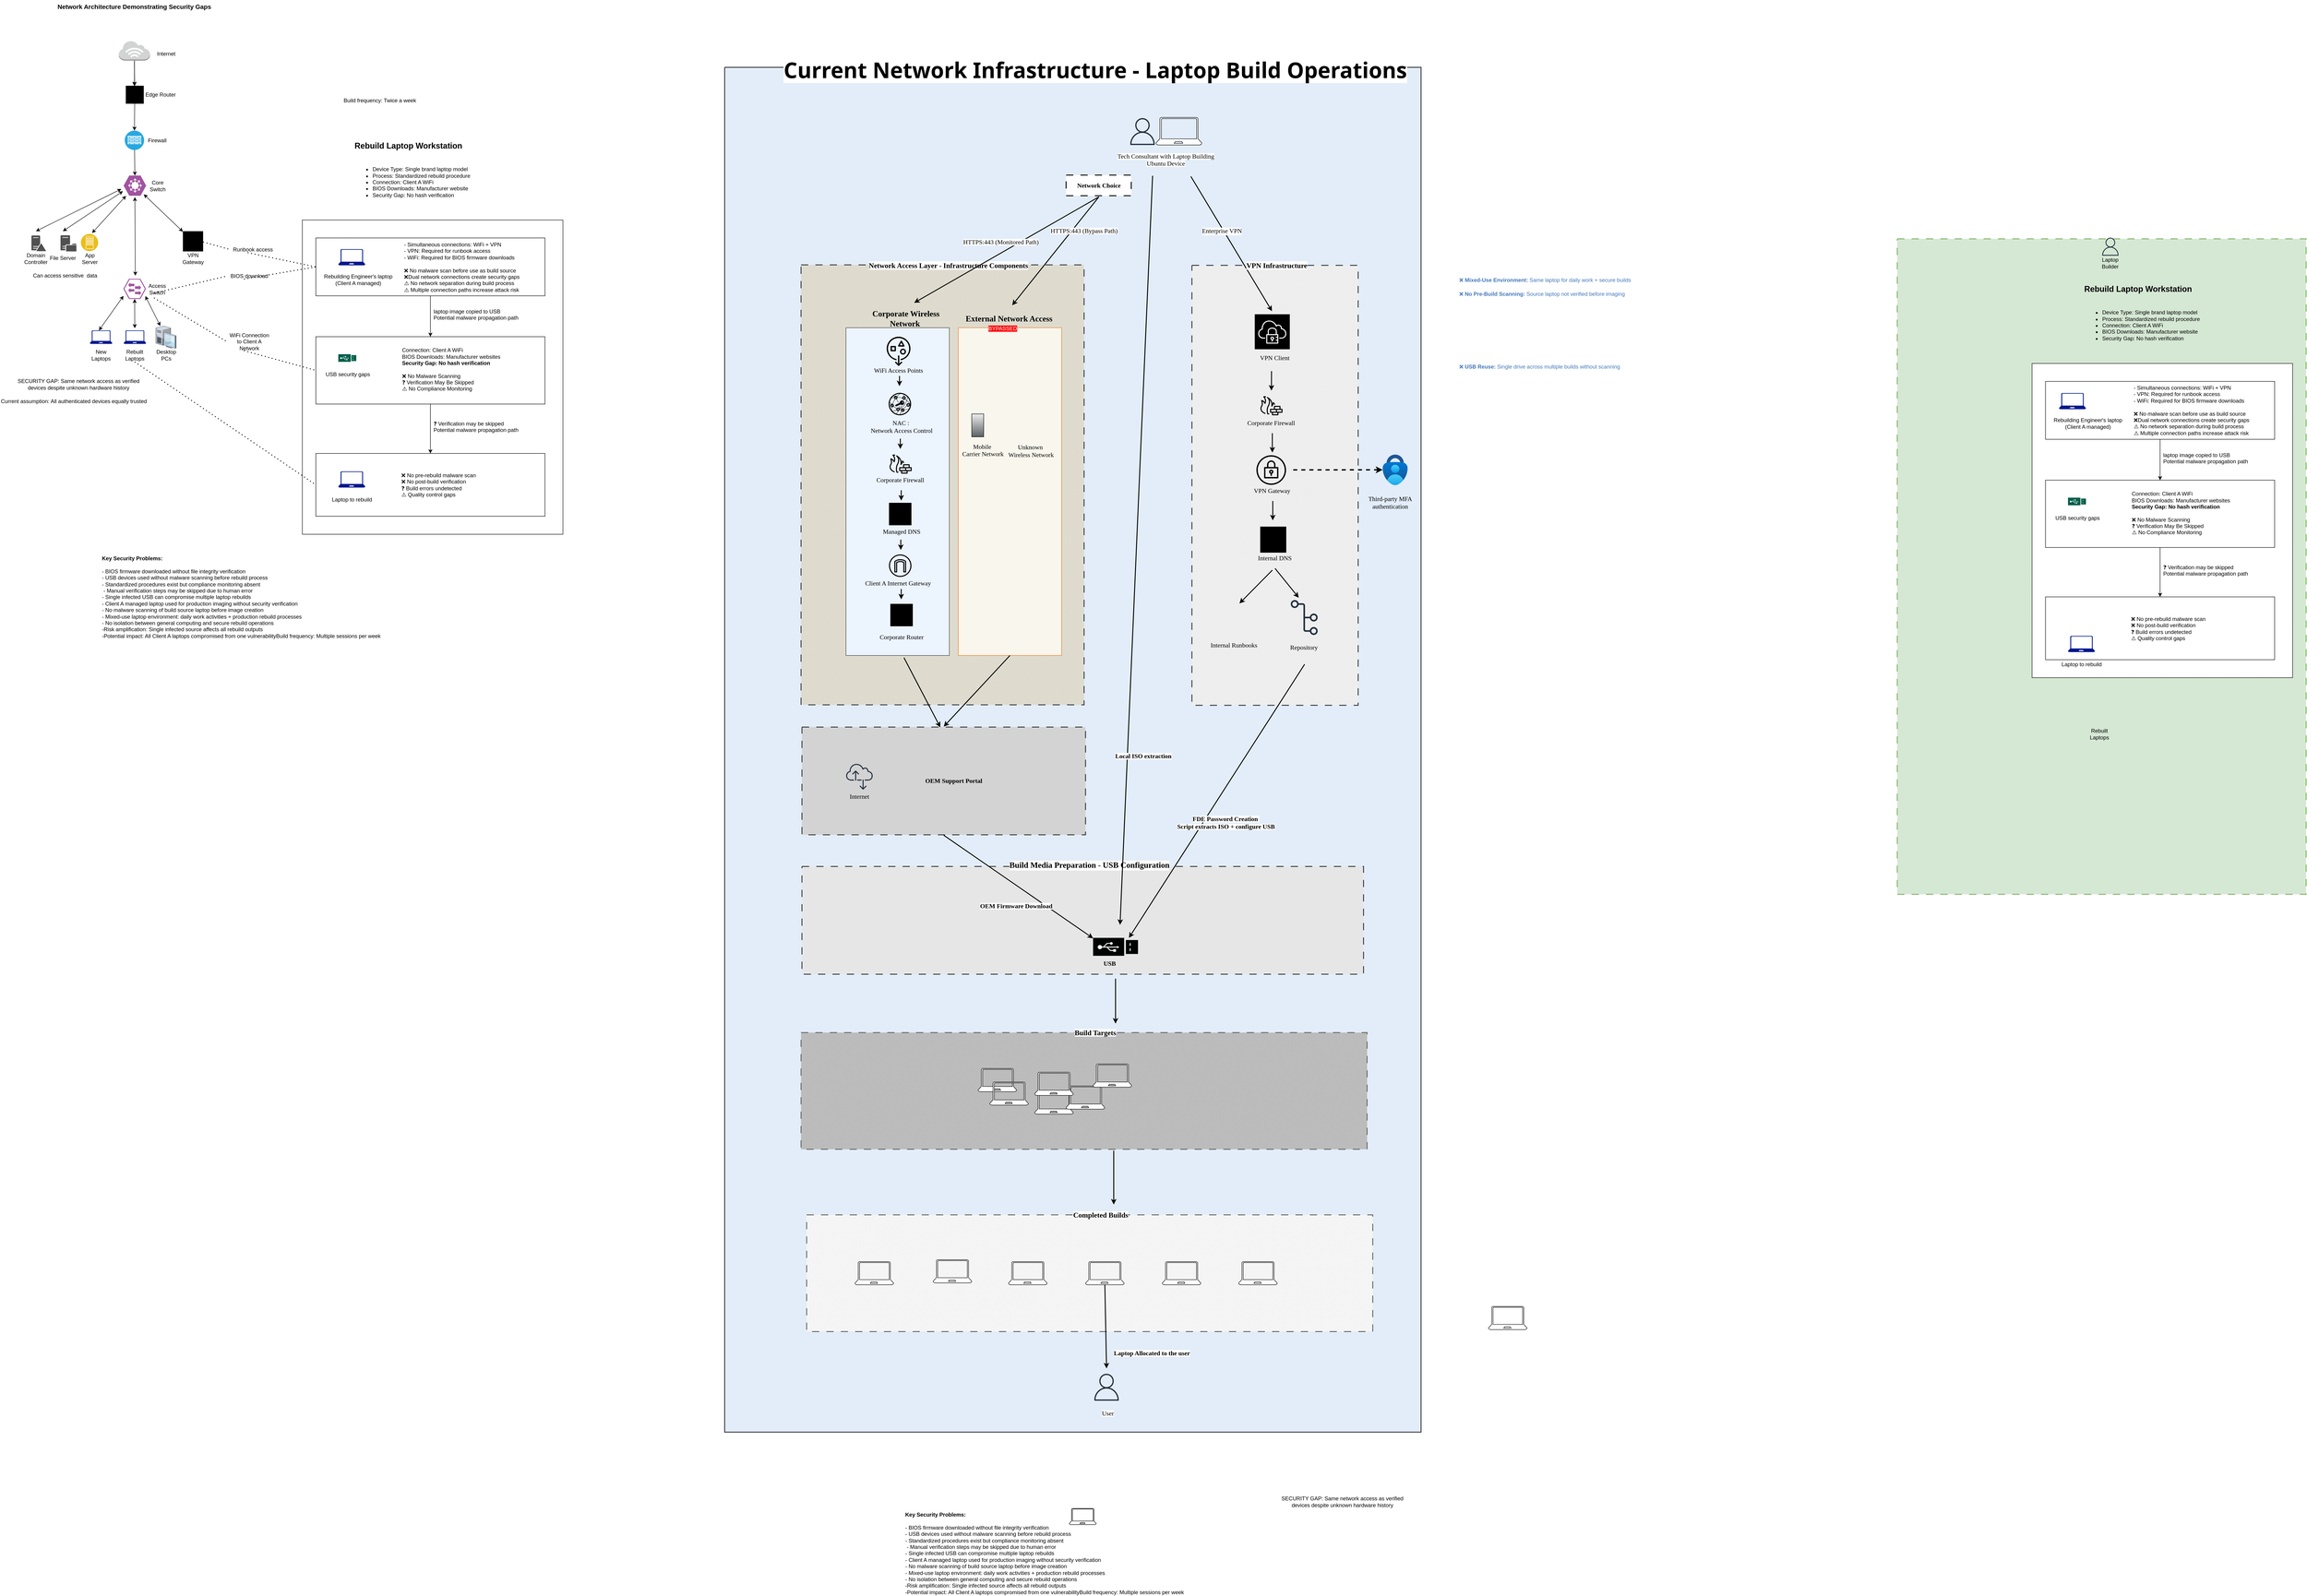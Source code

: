 <mxfile version="28.2.1">
  <diagram name="Page-1" id="G9Pzoce9l43paSHm1ECl">
    <mxGraphModel dx="2520" dy="1215" grid="1" gridSize="10" guides="1" tooltips="1" connect="1" arrows="1" fold="1" page="1" pageScale="1" pageWidth="850" pageHeight="1100" math="0" shadow="0">
      <root>
        <mxCell id="0" />
        <mxCell id="1" parent="0" />
        <mxCell id="dn_QunzYOp84PA4M0O3f-1" value="" style="verticalLabelPosition=bottom;verticalAlign=top;html=1;shape=mxgraph.basic.patternFillRect;fillStyle=solid;step=5;fillStrokeWidth=0.2;fillStrokeColor=#dddddd;shadow=0;strokeColor=#36393d;align=center;spacingTop=3;fontFamily=Helvetica;fontSize=12;labelBackgroundColor=default;fillColor=light-dark(#e2edf9, #182e44);perimeterSpacing=1;strokeWidth=2;" vertex="1" parent="1">
          <mxGeometry x="1700" y="170" width="1550" height="3040" as="geometry" />
        </mxCell>
        <mxCell id="MMNzTw3OOVt4LOCkiLiI-132" value="" style="verticalLabelPosition=bottom;verticalAlign=top;html=1;shape=mxgraph.basic.patternFillRect;fillStyle=diag;step=5;fillStrokeWidth=0.2;fillStrokeColor=#dddddd;shadow=0;dashed=1;strokeColor=#82b366;align=center;spacingTop=3;fontFamily=Helvetica;fontSize=12;labelBackgroundColor=default;fillColor=#d5e8d4;dashPattern=8 8;perimeterSpacing=1;strokeWidth=2;" parent="1" vertex="1">
          <mxGeometry x="4310" y="552" width="910" height="1460" as="geometry" />
        </mxCell>
        <mxCell id="MMNzTw3OOVt4LOCkiLiI-131" value="" style="verticalLabelPosition=bottom;verticalAlign=top;html=1;shape=mxgraph.basic.patternFillRect;fillStyle=diag;step=5;fillStrokeWidth=0.2;fillStrokeColor=#dddddd;shadow=0;dashed=1;strokeColor=#36393d;align=center;spacingTop=3;fontFamily=Helvetica;fontSize=12;labelBackgroundColor=default;fillColor=light-dark(#dedbce, #1b1911);dashPattern=8 8;perimeterSpacing=1;strokeWidth=2;" parent="1" vertex="1">
          <mxGeometry x="1870" y="610" width="630" height="980" as="geometry" />
        </mxCell>
        <mxCell id="MMNzTw3OOVt4LOCkiLiI-27" value="" style="verticalLabelPosition=bottom;verticalAlign=top;html=1;shape=mxgraph.basic.patternFillRect;fillStyle=solid;step=5;fillStrokeWidth=0.2;fillStrokeColor=#dddddd;fillColor=#f9f7ed;strokeColor=light-dark(#f97015, #babdc0);" parent="1" vertex="1">
          <mxGeometry x="2220" y="750" width="230" height="730" as="geometry" />
        </mxCell>
        <mxCell id="MMNzTw3OOVt4LOCkiLiI-25" value="" style="verticalLabelPosition=bottom;verticalAlign=top;html=1;shape=mxgraph.basic.patternFillRect;fillStyle=solid;step=5;fillStrokeWidth=0.2;fillStrokeColor=#dddddd;fillColor=light-dark(#ecf4fe, #182e44);strokeColor=#36393d;" parent="1" vertex="1">
          <mxGeometry x="1970" y="750" width="230" height="730" as="geometry" />
        </mxCell>
        <mxCell id="gi8R7RoCm2wsxa_REoJz-2" value="Internet" style="text;strokeColor=none;align=center;fillColor=none;html=1;verticalAlign=middle;whiteSpace=wrap;rounded=0;" parent="1" vertex="1">
          <mxGeometry x="426.59" y="125" width="60" height="30" as="geometry" />
        </mxCell>
        <mxCell id="7x6iOvIHQjB75U36rMkH-16" value="" style="rounded=0;whiteSpace=wrap;html=1;" parent="1" vertex="1">
          <mxGeometry x="760" y="510" width="580" height="700" as="geometry" />
        </mxCell>
        <mxCell id="gi8R7RoCm2wsxa_REoJz-3" value="" style="outlineConnect=0;dashed=0;verticalLabelPosition=bottom;verticalAlign=top;align=center;html=1;shape=mxgraph.aws3.internet_3;fillColor=#D2D3D3;gradientColor=none;" parent="1" vertex="1">
          <mxGeometry x="351.5" y="111" width="69.5" height="44" as="geometry" />
        </mxCell>
        <mxCell id="gi8R7RoCm2wsxa_REoJz-9" value="" style="sketch=0;verticalLabelPosition=bottom;sketch=0;aspect=fixed;html=1;verticalAlign=top;strokeColor=none;fillColor=#000000;align=center;outlineConnect=0;pointerEvents=1;shape=mxgraph.citrix2.router;" parent="1" vertex="1">
          <mxGeometry x="367" y="211" width="40" height="40" as="geometry" />
        </mxCell>
        <mxCell id="gi8R7RoCm2wsxa_REoJz-10" value="Edge Router" style="text;strokeColor=none;align=center;fillColor=none;html=1;verticalAlign=middle;whiteSpace=wrap;rounded=0;" parent="1" vertex="1">
          <mxGeometry x="395.34" y="216" width="98.75" height="30" as="geometry" />
        </mxCell>
        <mxCell id="gi8R7RoCm2wsxa_REoJz-11" value="" style="fillColor=#28A8E0;verticalLabelPosition=bottom;sketch=0;html=1;strokeColor=#ffffff;verticalAlign=top;align=center;points=[[0.145,0.145,0],[0.5,0,0],[0.855,0.145,0],[1,0.5,0],[0.855,0.855,0],[0.5,1,0],[0.145,0.855,0],[0,0.5,0]];pointerEvents=1;shape=mxgraph.cisco_safe.compositeIcon;bgIcon=ellipse;resIcon=mxgraph.cisco_safe.capability.firewall;" parent="1" vertex="1">
          <mxGeometry x="364.75" y="311" width="43" height="43" as="geometry" />
        </mxCell>
        <mxCell id="gi8R7RoCm2wsxa_REoJz-12" value="Firewall" style="text;strokeColor=none;align=center;fillColor=none;html=1;verticalAlign=middle;whiteSpace=wrap;rounded=0;" parent="1" vertex="1">
          <mxGeometry x="407" y="317.5" width="60" height="30" as="geometry" />
        </mxCell>
        <mxCell id="gi8R7RoCm2wsxa_REoJz-14" value="Core Switch" style="text;strokeColor=none;align=center;fillColor=none;html=1;verticalAlign=middle;whiteSpace=wrap;rounded=0;" parent="1" vertex="1">
          <mxGeometry x="407.75" y="418.5" width="60" height="30" as="geometry" />
        </mxCell>
        <mxCell id="gi8R7RoCm2wsxa_REoJz-15" value="" style="verticalLabelPosition=bottom;sketch=0;html=1;fillColor=#A153A0;strokeColor=#ffffff;verticalAlign=top;align=center;points=[[0,0.5,0],[0.125,0.25,0],[0.25,0,0],[0.5,0,0],[0.75,0,0],[0.875,0.25,0],[1,0.5,0],[0.875,0.75,0],[0.75,1,0],[0.5,1,0],[0.125,0.75,0]];pointerEvents=1;shape=mxgraph.cisco_safe.compositeIcon;bgIcon=mxgraph.cisco_safe.design.blank_device;resIcon=mxgraph.cisco_safe.design.l3_switch;" parent="1" vertex="1">
          <mxGeometry x="362.25" y="411" width="50" height="45" as="geometry" />
        </mxCell>
        <mxCell id="gi8R7RoCm2wsxa_REoJz-18" value="Domain Controller" style="text;strokeColor=none;align=center;fillColor=none;html=1;verticalAlign=middle;whiteSpace=wrap;rounded=0;" parent="1" vertex="1">
          <mxGeometry x="137" y="581" width="60" height="30" as="geometry" />
        </mxCell>
        <mxCell id="gi8R7RoCm2wsxa_REoJz-19" value="" style="sketch=0;pointerEvents=1;shadow=0;dashed=0;html=1;strokeColor=none;fillColor=#505050;labelPosition=center;verticalLabelPosition=bottom;verticalAlign=top;outlineConnect=0;align=center;shape=mxgraph.office.servers.file_server;" parent="1" vertex="1">
          <mxGeometry x="221.75" y="544" width="35.25" height="36" as="geometry" />
        </mxCell>
        <mxCell id="gi8R7RoCm2wsxa_REoJz-20" value="File Server" style="text;strokeColor=none;align=center;fillColor=none;html=1;verticalAlign=middle;whiteSpace=wrap;rounded=0;" parent="1" vertex="1">
          <mxGeometry x="197" y="580" width="60" height="30" as="geometry" />
        </mxCell>
        <mxCell id="gi8R7RoCm2wsxa_REoJz-23" value="" style="sketch=0;pointerEvents=1;shadow=0;dashed=0;html=1;strokeColor=none;fillColor=#505050;labelPosition=center;verticalLabelPosition=bottom;verticalAlign=top;outlineConnect=0;align=center;shape=mxgraph.office.servers.domain_controller;" parent="1" vertex="1">
          <mxGeometry x="157" y="544.5" width="32.5" height="35" as="geometry" />
        </mxCell>
        <mxCell id="gi8R7RoCm2wsxa_REoJz-25" value="" style="image;aspect=fixed;perimeter=ellipsePerimeter;html=1;align=center;shadow=0;dashed=0;fontColor=#4277BB;labelBackgroundColor=default;fontSize=12;spacingTop=3;image=img/lib/ibm/applications/app_server.svg;" parent="1" vertex="1">
          <mxGeometry x="267" y="541" width="38.5" height="38.5" as="geometry" />
        </mxCell>
        <mxCell id="FxefYaPtXIHqSpBv_Unu-31" value="App Server" style="text;strokeColor=none;align=center;fillColor=none;html=1;verticalAlign=middle;whiteSpace=wrap;rounded=0;" parent="1" vertex="1">
          <mxGeometry x="257" y="581" width="60" height="30" as="geometry" />
        </mxCell>
        <mxCell id="FxefYaPtXIHqSpBv_Unu-35" style="edgeStyle=none;rounded=0;orthogonalLoop=1;jettySize=auto;html=1;entryX=0.484;entryY=0.032;entryDx=0;entryDy=0;entryPerimeter=0;elbow=vertical;" parent="1" source="gi8R7RoCm2wsxa_REoJz-3" target="gi8R7RoCm2wsxa_REoJz-9" edge="1">
          <mxGeometry relative="1" as="geometry" />
        </mxCell>
        <mxCell id="FxefYaPtXIHqSpBv_Unu-36" style="edgeStyle=none;rounded=0;orthogonalLoop=1;jettySize=auto;html=1;entryX=0.5;entryY=0;entryDx=0;entryDy=0;entryPerimeter=0;elbow=vertical;" parent="1" source="gi8R7RoCm2wsxa_REoJz-9" target="gi8R7RoCm2wsxa_REoJz-11" edge="1">
          <mxGeometry relative="1" as="geometry" />
        </mxCell>
        <mxCell id="FxefYaPtXIHqSpBv_Unu-37" style="edgeStyle=none;rounded=0;orthogonalLoop=1;jettySize=auto;html=1;entryX=0.5;entryY=0;entryDx=0;entryDy=0;entryPerimeter=0;elbow=vertical;" parent="1" source="gi8R7RoCm2wsxa_REoJz-11" target="gi8R7RoCm2wsxa_REoJz-15" edge="1">
          <mxGeometry relative="1" as="geometry" />
        </mxCell>
        <mxCell id="FxefYaPtXIHqSpBv_Unu-51" value="" style="endArrow=classic;startArrow=classic;html=1;rounded=0;elbow=vertical;entryX=0.5;entryY=1;entryDx=0;entryDy=0;entryPerimeter=0;strokeColor=light-dark(#000000,#FF0000);" parent="1" edge="1">
          <mxGeometry width="50" height="50" relative="1" as="geometry">
            <mxPoint x="388.21" y="634" as="sourcePoint" />
            <mxPoint x="387.25" y="459" as="targetPoint" />
          </mxGeometry>
        </mxCell>
        <mxCell id="FxefYaPtXIHqSpBv_Unu-52" value="" style="endArrow=classic;startArrow=classic;html=1;rounded=0;elbow=vertical;entryX=0.003;entryY=0.848;entryDx=0;entryDy=0;entryPerimeter=0;" parent="1" target="gi8R7RoCm2wsxa_REoJz-27" edge="1">
          <mxGeometry width="50" height="50" relative="1" as="geometry">
            <mxPoint x="307.25" y="756" as="sourcePoint" />
            <mxPoint x="357.25" y="706" as="targetPoint" />
          </mxGeometry>
        </mxCell>
        <mxCell id="FxefYaPtXIHqSpBv_Unu-54" value="" style="endArrow=classic;startArrow=classic;html=1;rounded=0;elbow=vertical;exitX=0.975;exitY=0.857;exitDx=0;exitDy=0;exitPerimeter=0;" parent="1" source="gi8R7RoCm2wsxa_REoJz-27" target="gi8R7RoCm2wsxa_REoJz-35" edge="1">
          <mxGeometry width="50" height="50" relative="1" as="geometry">
            <mxPoint x="397" y="651" as="sourcePoint" />
            <mxPoint x="447" y="601" as="targetPoint" />
          </mxGeometry>
        </mxCell>
        <mxCell id="FxefYaPtXIHqSpBv_Unu-55" value="" style="endArrow=classic;startArrow=classic;html=1;rounded=0;elbow=vertical;entryX=0.5;entryY=1;entryDx=0;entryDy=0;strokeColor=light-dark(#000000,#FF0000);entryPerimeter=0;" parent="1" target="gi8R7RoCm2wsxa_REoJz-27" edge="1">
          <mxGeometry width="50" height="50" relative="1" as="geometry">
            <mxPoint x="387" y="751" as="sourcePoint" />
            <mxPoint x="392" y="711" as="targetPoint" />
          </mxGeometry>
        </mxCell>
        <mxCell id="FxefYaPtXIHqSpBv_Unu-57" value="" style="endArrow=classic;startArrow=classic;html=1;rounded=0;elbow=vertical;exitX=0.896;exitY=0.929;exitDx=0;exitDy=0;exitPerimeter=0;strokeColor=light-dark(#000000,#FF0000);" parent="1" source="gi8R7RoCm2wsxa_REoJz-15" target="gi8R7RoCm2wsxa_REoJz-38" edge="1">
          <mxGeometry width="50" height="50" relative="1" as="geometry">
            <mxPoint x="417" y="531" as="sourcePoint" />
            <mxPoint x="467" y="481" as="targetPoint" />
          </mxGeometry>
        </mxCell>
        <mxCell id="FxefYaPtXIHqSpBv_Unu-58" value="" style="endArrow=classic;startArrow=classic;html=1;rounded=0;elbow=vertical;entryX=0.104;entryY=1.005;entryDx=0;entryDy=0;entryPerimeter=0;strokeColor=light-dark(#000000,#FF0000);" parent="1" target="gi8R7RoCm2wsxa_REoJz-15" edge="1">
          <mxGeometry width="50" height="50" relative="1" as="geometry">
            <mxPoint x="292" y="539" as="sourcePoint" />
            <mxPoint x="342" y="489" as="targetPoint" />
          </mxGeometry>
        </mxCell>
        <mxCell id="FxefYaPtXIHqSpBv_Unu-61" value="" style="endArrow=classic;startArrow=classic;html=1;rounded=0;elbow=vertical;entryX=-0.033;entryY=0.776;entryDx=0;entryDy=0;entryPerimeter=0;strokeColor=light-dark(#000000,#FF0000);" parent="1" target="gi8R7RoCm2wsxa_REoJz-15" edge="1">
          <mxGeometry width="50" height="50" relative="1" as="geometry">
            <mxPoint x="227" y="535" as="sourcePoint" />
            <mxPoint x="277" y="485" as="targetPoint" />
          </mxGeometry>
        </mxCell>
        <mxCell id="FxefYaPtXIHqSpBv_Unu-62" value="" style="endArrow=classic;startArrow=classic;html=1;rounded=0;elbow=vertical;strokeColor=light-dark(#000000,#FF0000);" parent="1" edge="1">
          <mxGeometry width="50" height="50" relative="1" as="geometry">
            <mxPoint x="167" y="535" as="sourcePoint" />
            <mxPoint x="357" y="441" as="targetPoint" />
          </mxGeometry>
        </mxCell>
        <mxCell id="gi8R7RoCm2wsxa_REoJz-29" value="Access Switch" style="text;strokeColor=none;align=center;fillColor=none;html=1;verticalAlign=middle;whiteSpace=wrap;rounded=0;" parent="1" vertex="1">
          <mxGeometry x="407" y="648.5" width="60" height="30" as="geometry" />
        </mxCell>
        <mxCell id="gi8R7RoCm2wsxa_REoJz-35" value="" style="verticalLabelPosition=bottom;sketch=0;aspect=fixed;html=1;verticalAlign=top;strokeColor=none;align=center;outlineConnect=0;shape=mxgraph.citrix.desktop;" parent="1" vertex="1">
          <mxGeometry x="433.67" y="746" width="45.41" height="50" as="geometry" />
        </mxCell>
        <mxCell id="gi8R7RoCm2wsxa_REoJz-30" value="" style="sketch=0;aspect=fixed;pointerEvents=1;shadow=0;dashed=0;html=1;strokeColor=none;labelPosition=center;verticalLabelPosition=bottom;verticalAlign=top;align=center;fillColor=#00188D;shape=mxgraph.azure.laptop" parent="1" vertex="1">
          <mxGeometry x="287" y="756" width="50" height="30" as="geometry" />
        </mxCell>
        <mxCell id="gi8R7RoCm2wsxa_REoJz-31" value="New Laptops" style="text;strokeColor=none;align=center;fillColor=none;html=1;verticalAlign=middle;whiteSpace=wrap;rounded=0;" parent="1" vertex="1">
          <mxGeometry x="282" y="796" width="60" height="30" as="geometry" />
        </mxCell>
        <mxCell id="gi8R7RoCm2wsxa_REoJz-32" value="" style="sketch=0;aspect=fixed;pointerEvents=1;shadow=0;dashed=0;html=1;strokeColor=none;labelPosition=center;verticalLabelPosition=bottom;verticalAlign=top;align=center;fillColor=light-dark(#00188D,#FF9999);shape=mxgraph.azure.laptop" parent="1" vertex="1">
          <mxGeometry x="362.25" y="756" width="50" height="30" as="geometry" />
        </mxCell>
        <mxCell id="gi8R7RoCm2wsxa_REoJz-33" value="Rebuilt Laptops" style="text;strokeColor=light-dark(transparent,#FF0000);align=center;fillColor=none;html=1;verticalAlign=middle;whiteSpace=wrap;rounded=0;" parent="1" vertex="1">
          <mxGeometry x="356.75" y="796" width="60" height="30" as="geometry" />
        </mxCell>
        <mxCell id="gi8R7RoCm2wsxa_REoJz-36" value="Desktop PCs" style="text;strokeColor=none;align=center;fillColor=none;html=1;verticalAlign=middle;whiteSpace=wrap;rounded=0;" parent="1" vertex="1">
          <mxGeometry x="426.59" y="796" width="60" height="30" as="geometry" />
        </mxCell>
        <mxCell id="gi8R7RoCm2wsxa_REoJz-38" value="" style="sketch=0;verticalLabelPosition=bottom;sketch=0;aspect=fixed;html=1;verticalAlign=top;strokeColor=none;fillColor=#000000;align=center;outlineConnect=0;pointerEvents=1;shape=mxgraph.citrix2.router;" parent="1" vertex="1">
          <mxGeometry x="494.09" y="535" width="45" height="45" as="geometry" />
        </mxCell>
        <mxCell id="gi8R7RoCm2wsxa_REoJz-39" value="VPN Gateway" style="text;strokeColor=none;align=center;fillColor=none;html=1;verticalAlign=middle;whiteSpace=wrap;rounded=0;" parent="1" vertex="1">
          <mxGeometry x="486.59" y="581" width="60" height="30" as="geometry" />
        </mxCell>
        <mxCell id="FxefYaPtXIHqSpBv_Unu-1" value="" style="endArrow=classic;html=1;rounded=0;exitX=0.5;exitY=1;exitDx=0;exitDy=0;exitPerimeter=0;" parent="1" source="gi8R7RoCm2wsxa_REoJz-3" target="gi8R7RoCm2wsxa_REoJz-9" edge="1">
          <mxGeometry width="50" height="50" relative="1" as="geometry">
            <mxPoint x="447" y="391" as="sourcePoint" />
            <mxPoint x="597" y="371" as="targetPoint" />
          </mxGeometry>
        </mxCell>
        <mxCell id="gi8R7RoCm2wsxa_REoJz-27" value="" style="verticalLabelPosition=bottom;sketch=0;html=1;fillColor=#A153A0;strokeColor=#ffffff;verticalAlign=top;align=center;points=[[0,0.5,0],[0.125,0.25,0],[0.25,0,0],[0.5,0,0],[0.75,0,0],[0.875,0.25,0],[1,0.5,0],[0.875,0.75,0],[0.75,1,0],[0.5,1,0],[0.125,0.75,0]];pointerEvents=1;shape=mxgraph.cisco_safe.compositeIcon;bgIcon=mxgraph.cisco_safe.design.blank_device;resIcon=mxgraph.cisco_safe.design.access_switch_2;" parent="1" vertex="1">
          <mxGeometry x="361.75" y="641" width="50" height="45" as="geometry" />
        </mxCell>
        <mxCell id="CjsxGIAAwSK_9YGi35-y-1" value="&lt;font style=&quot;color: light-dark(rgb(0, 0, 0), rgb(255, 51, 51));&quot;&gt;SECURITY GAP: Same network access as verified devices despite unknown hardware history&lt;/font&gt;" style="text;strokeColor=none;align=center;fillColor=none;html=1;verticalAlign=middle;whiteSpace=wrap;rounded=0;" parent="1" vertex="1">
          <mxGeometry x="117.0" y="861" width="290" height="30" as="geometry" />
        </mxCell>
        <mxCell id="CjsxGIAAwSK_9YGi35-y-2" value="&lt;font style=&quot;color: light-dark(rgb(0, 0, 0), rgb(255, 51, 51));&quot;&gt;Can access sensitive&amp;nbsp; data&lt;/font&gt;" style="text;strokeColor=none;align=center;fillColor=none;html=1;verticalAlign=middle;whiteSpace=wrap;rounded=0;" parent="1" vertex="1">
          <mxGeometry x="87" y="618.5" width="290" height="30" as="geometry" />
        </mxCell>
        <mxCell id="CjsxGIAAwSK_9YGi35-y-3" value="Current assumption: All authenticated devices equally trusted" style="text;whiteSpace=wrap;html=1;" parent="1" vertex="1">
          <mxGeometry x="87" y="900" width="360" height="40" as="geometry" />
        </mxCell>
        <mxCell id="CjsxGIAAwSK_9YGi35-y-4" value="&lt;div&gt;&lt;b style=&quot;&quot;&gt;&lt;font style=&quot;font-size: 14px;&quot;&gt;Network Architecture Demonstrating Security Gaps&lt;/font&gt;&lt;/b&gt;&lt;/div&gt;&lt;div&gt;&lt;b&gt;&lt;font size=&quot;3&quot;&gt;&lt;br&gt;&lt;/font&gt;&lt;/b&gt;&lt;/div&gt;&lt;div&gt;&lt;br&gt;&lt;/div&gt;" style="text;whiteSpace=wrap;html=1;align=center;" parent="1" vertex="1">
          <mxGeometry x="150.25" y="20" width="472" height="40" as="geometry" />
        </mxCell>
        <mxCell id="CjsxGIAAwSK_9YGi35-y-5" value="&lt;b&gt;Key Security Problems:&amp;nbsp;&lt;/b&gt;&lt;div&gt;&lt;div&gt;&lt;br&gt;&lt;/div&gt;&lt;div&gt;- BIOS firmware downloaded without file integrity verification&amp;nbsp;&lt;/div&gt;&lt;div&gt;- USB devices used without malware scanning before rebuild process&amp;nbsp;&lt;/div&gt;&lt;div&gt;- Standardized procedures exist but compliance monitoring absent&lt;/div&gt;&lt;div&gt;&amp;nbsp;- Manual verification steps may be skipped due to human error&amp;nbsp;&lt;/div&gt;&lt;div&gt;- Single infected USB can compromise multiple laptop rebuilds&lt;/div&gt;&lt;/div&gt;&lt;div&gt;- Client A managed laptop used for production imaging without security verification&amp;nbsp;&lt;/div&gt;&lt;div&gt;- No malware scanning of build source laptop before image creation&amp;nbsp;&lt;/div&gt;&lt;div&gt;- Mixed-use laptop environment: daily work activities + production rebuild processes&amp;nbsp;&lt;/div&gt;&lt;div&gt;- No isolation between general computing and secure rebuild operations&lt;/div&gt;&lt;div&gt;-Risk amplification: Single infected source affects all rebuild outputs&lt;/div&gt;&lt;div&gt;-Potential impact: All Client A laptops compromised from one vulnerabilityBuild frequency: Multiple sessions per week&lt;/div&gt;" style="text;whiteSpace=wrap;html=1;" parent="1" vertex="1">
          <mxGeometry x="312" y="1250" width="660" height="100" as="geometry" />
        </mxCell>
        <mxCell id="7x6iOvIHQjB75U36rMkH-2" value="" style="rounded=0;whiteSpace=wrap;html=1;strokeColor=light-dark(#000000,#4BDFFF);" parent="1" vertex="1">
          <mxGeometry x="790" y="770" width="510" height="150" as="geometry" />
        </mxCell>
        <mxCell id="7x6iOvIHQjB75U36rMkH-5" value="&lt;span style=&quot;background-color: transparent; color: light-dark(rgb(0, 0, 0), rgb(255, 255, 255));&quot;&gt;Connection: Client A WiFi&lt;/span&gt;&lt;br&gt;&lt;span style=&quot;background-color: transparent; color: light-dark(rgb(0, 0, 0), rgb(255, 255, 255));&quot;&gt;BIOS Downloads: Manufacturer websites&lt;/span&gt;&lt;br&gt;&lt;span style=&quot;background-color: transparent;&quot;&gt;&lt;b style=&quot;&quot;&gt;&lt;font style=&quot;color: light-dark(rgb(0, 0, 0), rgb(255, 255, 255));&quot;&gt;Security Gap: No hash verification&lt;/font&gt;&lt;/b&gt;&lt;/span&gt;&lt;br&gt;&lt;br&gt;&lt;span style=&quot;background-color: transparent; color: light-dark(rgb(0, 0, 0), rgb(255, 255, 255));&quot;&gt;❌&amp;nbsp;No Malware Scanning&lt;/span&gt;&lt;br&gt;&lt;span style=&quot;background-color: transparent; color: light-dark(rgb(0, 0, 0), rgb(255, 255, 255));&quot;&gt;❓ Verification May Be Skipped&lt;/span&gt;&lt;br&gt;&lt;span style=&quot;background-color: transparent; color: light-dark(rgb(0, 0, 0), rgb(255, 255, 255));&quot;&gt;⚠️ No Compliance Monitoring&lt;/span&gt;" style="text;strokeColor=none;align=left;fillColor=none;html=1;verticalAlign=middle;whiteSpace=wrap;rounded=0;" parent="1" vertex="1">
          <mxGeometry x="980" y="840" width="230" height="6" as="geometry" />
        </mxCell>
        <mxCell id="7x6iOvIHQjB75U36rMkH-7" value="" style="sketch=0;pointerEvents=1;shadow=0;dashed=0;html=1;strokeColor=none;fillColor=#005F4B;labelPosition=center;verticalLabelPosition=bottom;verticalAlign=top;align=center;outlineConnect=0;shape=mxgraph.veeam2.usb_drive;" parent="1" vertex="1">
          <mxGeometry x="840" y="809" width="40" height="17" as="geometry" />
        </mxCell>
        <mxCell id="7x6iOvIHQjB75U36rMkH-9" value="&lt;div style=&quot;text-align: left;&quot;&gt;&lt;b style=&quot;background-color: transparent; color: light-dark(rgb(0, 0, 0), rgb(255, 255, 255));&quot;&gt;&lt;font style=&quot;font-size: 18px;&quot;&gt;Rebuild Laptop Workstation&lt;/font&gt;&lt;/b&gt;&lt;/div&gt;&lt;div style=&quot;text-align: left;&quot;&gt;&lt;b&gt;&lt;font style=&quot;font-size: 18px;&quot;&gt;&lt;br&gt;&lt;/font&gt;&lt;/b&gt;&lt;/div&gt;&lt;div&gt;&lt;div style=&quot;text-align: left;&quot;&gt;&lt;ul&gt;&lt;li&gt;&lt;span style=&quot;background-color: transparent; color: light-dark(rgb(0, 0, 0), rgb(255, 255, 255));&quot;&gt;Device Type: Single brand laptop model&lt;/span&gt;&lt;/li&gt;&lt;li&gt;&lt;span style=&quot;background-color: transparent; color: light-dark(rgb(0, 0, 0), rgb(255, 255, 255));&quot;&gt;Process: Standardized rebuild procedure&lt;/span&gt;&lt;/li&gt;&lt;li&gt;&lt;span style=&quot;background-color: transparent; color: light-dark(rgb(0, 0, 0), rgb(255, 255, 255));&quot;&gt;Connection: Client A WiFi&lt;/span&gt;&lt;/li&gt;&lt;li&gt;&lt;span style=&quot;background-color: transparent; color: light-dark(rgb(0, 0, 0), rgb(255, 255, 255));&quot;&gt;BIOS Downloads: Manufacturer website&lt;/span&gt;&lt;/li&gt;&lt;li&gt;&lt;span style=&quot;background-color: transparent;&quot;&gt;&lt;font style=&quot;color: light-dark(rgb(0, 0, 0), rgb(255, 0, 0));&quot;&gt;Security Gap: No hash verification&lt;/font&gt;&lt;/span&gt;&lt;/li&gt;&lt;/ul&gt;&lt;/div&gt;&lt;/div&gt;" style="text;strokeColor=none;align=center;fillColor=none;html=1;verticalAlign=middle;whiteSpace=wrap;rounded=0;" parent="1" vertex="1">
          <mxGeometry x="820" y="388.5" width="370" height="30" as="geometry" />
        </mxCell>
        <mxCell id="7x6iOvIHQjB75U36rMkH-18" value="&lt;br&gt;&lt;div&gt;&lt;div style=&quot;text-align: left;&quot;&gt;&lt;br&gt;&lt;/div&gt;&lt;/div&gt;" style="rounded=0;whiteSpace=wrap;html=1;strokeColor=light-dark(#000000,#66B2FF);" parent="1" vertex="1">
          <mxGeometry x="790" y="1030" width="510" height="140" as="geometry" />
        </mxCell>
        <mxCell id="7x6iOvIHQjB75U36rMkH-20" value="Laptop to rebuild" style="text;strokeColor=none;align=center;fillColor=none;html=1;verticalAlign=middle;whiteSpace=wrap;rounded=0;rotation=0;" parent="1" vertex="1">
          <mxGeometry x="785.65" y="1120" width="168.7" height="26" as="geometry" />
        </mxCell>
        <mxCell id="7x6iOvIHQjB75U36rMkH-22" value="❓ Verification may be skipped&lt;div&gt;&lt;font style=&quot;color: light-dark(rgb(0, 0, 0), rgb(255, 0, 0));&quot;&gt;Potential malware propagation pat&lt;/font&gt;h&lt;/div&gt;" style="text;whiteSpace=wrap;html=1;" parent="1" vertex="1">
          <mxGeometry x="1050" y="950" width="290" height="40" as="geometry" />
        </mxCell>
        <mxCell id="7x6iOvIHQjB75U36rMkH-23" value="" style="endArrow=none;dashed=1;html=1;dashPattern=1 3;strokeWidth=2;rounded=0;exitX=0.381;exitY=1.168;exitDx=0;exitDy=0;exitPerimeter=0;entryX=0;entryY=0.5;entryDx=0;entryDy=0;" parent="1" source="7x6iOvIHQjB75U36rMkH-24" target="7x6iOvIHQjB75U36rMkH-2" edge="1">
          <mxGeometry width="50" height="50" relative="1" as="geometry">
            <mxPoint x="470" y="630" as="sourcePoint" />
            <mxPoint x="750" y="840" as="targetPoint" />
          </mxGeometry>
        </mxCell>
        <mxCell id="7x6iOvIHQjB75U36rMkH-38" value="" style="sketch=0;aspect=fixed;pointerEvents=1;shadow=0;dashed=0;html=1;strokeColor=none;labelPosition=center;verticalLabelPosition=bottom;verticalAlign=top;align=center;fillColor=#00188D;shape=mxgraph.azure.laptop" parent="1" vertex="1">
          <mxGeometry x="840" y="1070" width="60" height="36" as="geometry" />
        </mxCell>
        <mxCell id="7x6iOvIHQjB75U36rMkH-39" value="USB security gaps" style="text;whiteSpace=wrap;html=1;" parent="1" vertex="1">
          <mxGeometry x="810" y="840" width="130" height="40" as="geometry" />
        </mxCell>
        <mxCell id="7x6iOvIHQjB75U36rMkH-42" value="" style="endArrow=none;dashed=1;html=1;dashPattern=1 3;strokeWidth=2;rounded=0;exitX=0.381;exitY=1.168;exitDx=0;exitDy=0;exitPerimeter=0;entryX=0;entryY=0.5;entryDx=0;entryDy=0;" parent="1" source="gi8R7RoCm2wsxa_REoJz-29" target="7x6iOvIHQjB75U36rMkH-24" edge="1">
          <mxGeometry width="50" height="50" relative="1" as="geometry">
            <mxPoint x="430" y="684" as="sourcePoint" />
            <mxPoint x="800" y="820" as="targetPoint" />
          </mxGeometry>
        </mxCell>
        <mxCell id="7x6iOvIHQjB75U36rMkH-24" value="WiFi Connection to Client A Network" style="text;strokeColor=none;align=center;fillColor=none;html=1;verticalAlign=middle;whiteSpace=wrap;rounded=0;" parent="1" vertex="1">
          <mxGeometry x="592" y="766" width="100" height="30" as="geometry" />
        </mxCell>
        <mxCell id="7x6iOvIHQjB75U36rMkH-43" value="" style="endArrow=classic;html=1;rounded=0;entryX=0.5;entryY=0;entryDx=0;entryDy=0;strokeColor=light-dark(#000000,#FF0000);" parent="1" source="7x6iOvIHQjB75U36rMkH-2" target="7x6iOvIHQjB75U36rMkH-18" edge="1">
          <mxGeometry width="50" height="50" relative="1" as="geometry">
            <mxPoint x="440" y="970" as="sourcePoint" />
            <mxPoint x="490" y="920" as="targetPoint" />
          </mxGeometry>
        </mxCell>
        <mxCell id="7x6iOvIHQjB75U36rMkH-45" value="&lt;div style=&quot;text-align: left;&quot;&gt;&lt;div&gt;❌ No pre-rebuild malware scan&amp;nbsp;&lt;/div&gt;&lt;div&gt;❌ No post-build verification&amp;nbsp;&lt;/div&gt;&lt;div&gt;❓ Build errors undetected&amp;nbsp;&lt;/div&gt;&lt;div&gt;⚠️ Quality control gaps&lt;/div&gt;&lt;/div&gt;" style="text;strokeColor=none;align=center;fillColor=none;html=1;verticalAlign=middle;whiteSpace=wrap;rounded=0;" parent="1" vertex="1">
          <mxGeometry x="880" y="1085" width="370" height="30" as="geometry" />
        </mxCell>
        <mxCell id="7x6iOvIHQjB75U36rMkH-48" value="" style="endArrow=none;dashed=1;html=1;dashPattern=1 3;strokeWidth=2;rounded=0;entryX=0;entryY=0.5;entryDx=0;entryDy=0;exitX=0.5;exitY=1;exitDx=0;exitDy=0;" parent="1" source="gi8R7RoCm2wsxa_REoJz-33" target="7x6iOvIHQjB75U36rMkH-18" edge="1">
          <mxGeometry width="50" height="50" relative="1" as="geometry">
            <mxPoint x="440" y="980" as="sourcePoint" />
            <mxPoint x="490" y="930" as="targetPoint" />
          </mxGeometry>
        </mxCell>
        <mxCell id="7x6iOvIHQjB75U36rMkH-52" value="" style="rounded=0;whiteSpace=wrap;html=1;strokeColor=light-dark(#000000,#4BDFFF);" parent="1" vertex="1">
          <mxGeometry x="790" y="550" width="510" height="129" as="geometry" />
        </mxCell>
        <mxCell id="7x6iOvIHQjB75U36rMkH-49" value="" style="sketch=0;aspect=fixed;pointerEvents=1;shadow=0;dashed=0;html=1;strokeColor=none;labelPosition=center;verticalLabelPosition=bottom;verticalAlign=top;align=center;fillColor=light-dark(#00188D,#FF9999);shape=mxgraph.azure.laptop" parent="1" vertex="1">
          <mxGeometry x="840" y="575" width="60" height="36" as="geometry" />
        </mxCell>
        <mxCell id="7x6iOvIHQjB75U36rMkH-50" value="&lt;span style=&quot;text-align: left;&quot;&gt;Rebuilding Engineer&#39;s laptop (Client A managed)&lt;/span&gt;" style="text;strokeColor=none;align=center;fillColor=none;html=1;verticalAlign=middle;whiteSpace=wrap;rounded=0;rotation=0;" parent="1" vertex="1">
          <mxGeometry x="800" y="630" width="168.7" height="26" as="geometry" />
        </mxCell>
        <mxCell id="7x6iOvIHQjB75U36rMkH-51" value="&lt;div style=&quot;text-align: left;&quot;&gt;- Simultaneous connections: WiFi + VPN&amp;nbsp;&lt;/div&gt;&lt;div style=&quot;text-align: left;&quot;&gt;- VPN: Required for runbook access&amp;nbsp;&lt;/div&gt;&lt;div style=&quot;text-align: left;&quot;&gt;- WiFi: Required for BIOS firmware downloads&amp;nbsp;&lt;/div&gt;&lt;div style=&quot;text-align: left;&quot;&gt;&lt;br&gt;&lt;/div&gt;&lt;div style=&quot;text-align: left;&quot;&gt;❌ No malware scan before use as build source&lt;br&gt;❌Dual network connections create security gaps&lt;br&gt;⚠️ No network separation during build process&lt;br&gt;⚠️ Multiple connection paths increase attack risk&lt;/div&gt;" style="text;strokeColor=none;align=center;fillColor=none;html=1;verticalAlign=middle;whiteSpace=wrap;rounded=0;" parent="1" vertex="1">
          <mxGeometry x="930" y="599.5" width="370" height="30" as="geometry" />
        </mxCell>
        <mxCell id="7x6iOvIHQjB75U36rMkH-54" value="" style="endArrow=classic;html=1;rounded=0;entryX=0.5;entryY=0;entryDx=0;entryDy=0;exitX=0.5;exitY=1;exitDx=0;exitDy=0;" parent="1" source="7x6iOvIHQjB75U36rMkH-52" target="7x6iOvIHQjB75U36rMkH-2" edge="1">
          <mxGeometry width="50" height="50" relative="1" as="geometry">
            <mxPoint x="1010" y="680" as="sourcePoint" />
            <mxPoint x="910" y="830" as="targetPoint" />
          </mxGeometry>
        </mxCell>
        <mxCell id="7x6iOvIHQjB75U36rMkH-55" value="laptop image copied to USB&lt;div&gt;&lt;font style=&quot;color: light-dark(rgb(0, 0, 0), rgb(255, 0, 0));&quot;&gt;Potential malware propagation pat&lt;/font&gt;h&lt;/div&gt;" style="text;whiteSpace=wrap;html=1;" parent="1" vertex="1">
          <mxGeometry x="1050" y="700" width="290" height="40" as="geometry" />
        </mxCell>
        <mxCell id="7x6iOvIHQjB75U36rMkH-58" value="Build frequency: Twice a week" style="text;whiteSpace=wrap;html=1;" parent="1" vertex="1">
          <mxGeometry x="850" y="230" width="270" height="40" as="geometry" />
        </mxCell>
        <mxCell id="7x6iOvIHQjB75U36rMkH-59" value="" style="endArrow=none;dashed=1;html=1;dashPattern=1 3;strokeWidth=2;rounded=0;exitX=0.381;exitY=1.168;exitDx=0;exitDy=0;exitPerimeter=0;entryX=0;entryY=0.5;entryDx=0;entryDy=0;" parent="1" source="7x6iOvIHQjB75U36rMkH-60" target="7x6iOvIHQjB75U36rMkH-52" edge="1">
          <mxGeometry width="50" height="50" relative="1" as="geometry">
            <mxPoint x="430" y="673" as="sourcePoint" />
            <mxPoint x="592" y="770" as="targetPoint" />
          </mxGeometry>
        </mxCell>
        <mxCell id="7x6iOvIHQjB75U36rMkH-61" value="" style="endArrow=none;dashed=1;html=1;dashPattern=1 3;strokeWidth=2;rounded=0;exitX=0.381;exitY=1.168;exitDx=0;exitDy=0;exitPerimeter=0;entryX=0;entryY=0.5;entryDx=0;entryDy=0;" parent="1" target="7x6iOvIHQjB75U36rMkH-60" edge="1">
          <mxGeometry width="50" height="50" relative="1" as="geometry">
            <mxPoint x="430" y="673" as="sourcePoint" />
            <mxPoint x="790" y="615" as="targetPoint" />
          </mxGeometry>
        </mxCell>
        <mxCell id="7x6iOvIHQjB75U36rMkH-60" value="BIOS download" style="text;strokeColor=none;align=center;fillColor=none;html=1;verticalAlign=middle;whiteSpace=wrap;rounded=0;" parent="1" vertex="1">
          <mxGeometry x="592" y="630" width="100" height="10" as="geometry" />
        </mxCell>
        <mxCell id="7x6iOvIHQjB75U36rMkH-65" value="" style="endArrow=none;dashed=1;html=1;dashPattern=1 3;strokeWidth=2;rounded=0;exitX=0.381;exitY=1.168;exitDx=0;exitDy=0;exitPerimeter=0;entryX=0;entryY=0.5;entryDx=0;entryDy=0;" parent="1" source="7x6iOvIHQjB75U36rMkH-66" target="7x6iOvIHQjB75U36rMkH-52" edge="1">
          <mxGeometry width="50" height="50" relative="1" as="geometry">
            <mxPoint x="539.09" y="559" as="sourcePoint" />
            <mxPoint x="701.09" y="656" as="targetPoint" />
          </mxGeometry>
        </mxCell>
        <mxCell id="7x6iOvIHQjB75U36rMkH-67" value="" style="endArrow=none;dashed=1;html=1;dashPattern=1 3;strokeWidth=2;rounded=0;exitX=0.381;exitY=1.168;exitDx=0;exitDy=0;exitPerimeter=0;entryX=0;entryY=0.5;entryDx=0;entryDy=0;" parent="1" target="7x6iOvIHQjB75U36rMkH-66" edge="1">
          <mxGeometry width="50" height="50" relative="1" as="geometry">
            <mxPoint x="539.09" y="559" as="sourcePoint" />
            <mxPoint x="790" y="615" as="targetPoint" />
          </mxGeometry>
        </mxCell>
        <mxCell id="7x6iOvIHQjB75U36rMkH-66" value="Runbook access" style="text;strokeColor=none;align=center;fillColor=none;html=1;verticalAlign=middle;whiteSpace=wrap;rounded=0;" parent="1" vertex="1">
          <mxGeometry x="600" y="571" width="100" height="10" as="geometry" />
        </mxCell>
        <mxCell id="03RfwMxz8nHa0Dh4N93t-2" value="" style="rounded=0;whiteSpace=wrap;html=1;" parent="1" vertex="1">
          <mxGeometry x="4610" y="829.5" width="580" height="700" as="geometry" />
        </mxCell>
        <mxCell id="03RfwMxz8nHa0Dh4N93t-32" value="Rebuilt Laptops" style="text;strokeColor=light-dark(transparent,#FF0000);align=center;fillColor=none;html=1;verticalAlign=middle;whiteSpace=wrap;rounded=0;" parent="1" vertex="1">
          <mxGeometry x="4730" y="1639.5" width="60" height="30" as="geometry" />
        </mxCell>
        <mxCell id="03RfwMxz8nHa0Dh4N93t-38" value="&lt;font style=&quot;color: light-dark(rgb(0, 0, 0), rgb(255, 51, 51));&quot;&gt;SECURITY GAP: Same network access as verified devices despite unknown hardware history&lt;/font&gt;" style="text;strokeColor=none;align=center;fillColor=none;html=1;verticalAlign=middle;whiteSpace=wrap;rounded=0;" parent="1" vertex="1">
          <mxGeometry x="2930" y="3350" width="290" height="30" as="geometry" />
        </mxCell>
        <mxCell id="03RfwMxz8nHa0Dh4N93t-41" value="Network Access Layer - Infrastructure Components" style="text;whiteSpace=wrap;html=1;align=center;fontFamily=Times New Roman;fontSize=16;labelBackgroundColor=default;fontStyle=1" parent="1" vertex="1">
          <mxGeometry x="1962" y="594.5" width="472" height="40" as="geometry" />
        </mxCell>
        <mxCell id="03RfwMxz8nHa0Dh4N93t-42" value="&lt;b&gt;Key Security Problems:&amp;nbsp;&lt;/b&gt;&lt;div&gt;&lt;div&gt;&lt;br&gt;&lt;/div&gt;&lt;div&gt;- BIOS firmware downloaded without file integrity verification&amp;nbsp;&lt;/div&gt;&lt;div&gt;- USB devices used without malware scanning before rebuild process&amp;nbsp;&lt;/div&gt;&lt;div&gt;- Standardized procedures exist but compliance monitoring absent&lt;/div&gt;&lt;div&gt;&amp;nbsp;- Manual verification steps may be skipped due to human error&amp;nbsp;&lt;/div&gt;&lt;div&gt;- Single infected USB can compromise multiple laptop rebuilds&lt;/div&gt;&lt;/div&gt;&lt;div&gt;- Client A managed laptop used for production imaging without security verification&amp;nbsp;&lt;/div&gt;&lt;div&gt;- No malware scanning of build source laptop before image creation&amp;nbsp;&lt;/div&gt;&lt;div&gt;- Mixed-use laptop environment: daily work activities + production rebuild processes&amp;nbsp;&lt;/div&gt;&lt;div&gt;- No isolation between general computing and secure rebuild operations&lt;/div&gt;&lt;div&gt;-Risk amplification: Single infected source affects all rebuild outputs&lt;/div&gt;&lt;div&gt;-Potential impact: All Client A laptops compromised from one vulnerabilityBuild frequency: Multiple sessions per week&lt;/div&gt;" style="text;whiteSpace=wrap;html=1;" parent="1" vertex="1">
          <mxGeometry x="2100" y="3380" width="660" height="100" as="geometry" />
        </mxCell>
        <mxCell id="03RfwMxz8nHa0Dh4N93t-43" value="" style="rounded=0;whiteSpace=wrap;html=1;strokeColor=light-dark(#000000,#4BDFFF);" parent="1" vertex="1">
          <mxGeometry x="4640" y="1089.5" width="510" height="150" as="geometry" />
        </mxCell>
        <mxCell id="03RfwMxz8nHa0Dh4N93t-44" value="&lt;span style=&quot;background-color: transparent; color: light-dark(rgb(0, 0, 0), rgb(255, 255, 255));&quot;&gt;Connection: Client A WiFi&lt;/span&gt;&lt;br&gt;&lt;span style=&quot;background-color: transparent; color: light-dark(rgb(0, 0, 0), rgb(255, 255, 255));&quot;&gt;BIOS Downloads: Manufacturer websites&lt;/span&gt;&lt;br&gt;&lt;span style=&quot;background-color: transparent;&quot;&gt;&lt;b style=&quot;&quot;&gt;&lt;font style=&quot;color: light-dark(rgb(0, 0, 0), rgb(255, 255, 255));&quot;&gt;Security Gap: No hash verification&lt;/font&gt;&lt;/b&gt;&lt;/span&gt;&lt;br&gt;&lt;br&gt;&lt;span style=&quot;background-color: transparent; color: light-dark(rgb(0, 0, 0), rgb(255, 255, 255));&quot;&gt;❌&amp;nbsp;No Malware Scanning&lt;/span&gt;&lt;br&gt;&lt;span style=&quot;background-color: transparent; color: light-dark(rgb(0, 0, 0), rgb(255, 255, 255));&quot;&gt;❓ Verification May Be Skipped&lt;/span&gt;&lt;br&gt;&lt;span style=&quot;background-color: transparent; color: light-dark(rgb(0, 0, 0), rgb(255, 255, 255));&quot;&gt;⚠️ No Compliance Monitoring&lt;/span&gt;" style="text;strokeColor=none;align=left;fillColor=none;html=1;verticalAlign=middle;whiteSpace=wrap;rounded=0;" parent="1" vertex="1">
          <mxGeometry x="4830" y="1159.5" width="230" height="6" as="geometry" />
        </mxCell>
        <mxCell id="03RfwMxz8nHa0Dh4N93t-45" value="" style="sketch=0;pointerEvents=1;shadow=0;dashed=0;html=1;strokeColor=none;fillColor=#005F4B;labelPosition=center;verticalLabelPosition=bottom;verticalAlign=top;align=center;outlineConnect=0;shape=mxgraph.veeam2.usb_drive;" parent="1" vertex="1">
          <mxGeometry x="4690" y="1128.5" width="40" height="17" as="geometry" />
        </mxCell>
        <mxCell id="03RfwMxz8nHa0Dh4N93t-46" value="&lt;div style=&quot;text-align: left;&quot;&gt;&lt;b style=&quot;background-color: transparent; color: light-dark(rgb(0, 0, 0), rgb(255, 255, 255));&quot;&gt;&lt;font style=&quot;font-size: 18px;&quot;&gt;Rebuild Laptop Workstation&lt;/font&gt;&lt;/b&gt;&lt;/div&gt;&lt;div style=&quot;text-align: left;&quot;&gt;&lt;b&gt;&lt;font style=&quot;font-size: 18px;&quot;&gt;&lt;br&gt;&lt;/font&gt;&lt;/b&gt;&lt;/div&gt;&lt;div&gt;&lt;div style=&quot;text-align: left;&quot;&gt;&lt;ul&gt;&lt;li&gt;&lt;span style=&quot;background-color: transparent; color: light-dark(rgb(0, 0, 0), rgb(255, 255, 255));&quot;&gt;Device Type: Single brand laptop model&lt;/span&gt;&lt;/li&gt;&lt;li&gt;&lt;span style=&quot;background-color: transparent; color: light-dark(rgb(0, 0, 0), rgb(255, 255, 255));&quot;&gt;Process: Standardized rebuild procedure&lt;/span&gt;&lt;/li&gt;&lt;li&gt;&lt;span style=&quot;background-color: transparent; color: light-dark(rgb(0, 0, 0), rgb(255, 255, 255));&quot;&gt;Connection: Client A WiFi&lt;/span&gt;&lt;/li&gt;&lt;li&gt;&lt;span style=&quot;background-color: transparent; color: light-dark(rgb(0, 0, 0), rgb(255, 255, 255));&quot;&gt;BIOS Downloads: Manufacturer website&lt;/span&gt;&lt;/li&gt;&lt;li&gt;&lt;span style=&quot;background-color: transparent;&quot;&gt;&lt;font style=&quot;color: light-dark(rgb(0, 0, 0), rgb(255, 0, 0));&quot;&gt;Security Gap: No hash verification&lt;/font&gt;&lt;/span&gt;&lt;/li&gt;&lt;/ul&gt;&lt;/div&gt;&lt;/div&gt;" style="text;strokeColor=none;align=center;fillColor=none;html=1;verticalAlign=middle;whiteSpace=wrap;rounded=0;" parent="1" vertex="1">
          <mxGeometry x="4670" y="708" width="370" height="30" as="geometry" />
        </mxCell>
        <mxCell id="03RfwMxz8nHa0Dh4N93t-47" value="&lt;br&gt;&lt;div&gt;&lt;div style=&quot;text-align: left;&quot;&gt;&lt;br&gt;&lt;/div&gt;&lt;/div&gt;" style="rounded=0;whiteSpace=wrap;html=1;strokeColor=light-dark(#000000,#66B2FF);" parent="1" vertex="1">
          <mxGeometry x="4640" y="1349.5" width="510" height="140" as="geometry" />
        </mxCell>
        <mxCell id="03RfwMxz8nHa0Dh4N93t-48" value="Laptop to rebuild" style="text;strokeColor=none;align=center;fillColor=none;html=1;verticalAlign=middle;whiteSpace=wrap;rounded=0;rotation=0;" parent="1" vertex="1">
          <mxGeometry x="4635.65" y="1486.5" width="168.7" height="26" as="geometry" />
        </mxCell>
        <mxCell id="03RfwMxz8nHa0Dh4N93t-49" value="❓ Verification may be skipped&lt;div&gt;&lt;font style=&quot;color: light-dark(rgb(0, 0, 0), rgb(255, 0, 0));&quot;&gt;Potential malware propagation pat&lt;/font&gt;h&lt;/div&gt;" style="text;whiteSpace=wrap;html=1;" parent="1" vertex="1">
          <mxGeometry x="4900" y="1269.5" width="290" height="40" as="geometry" />
        </mxCell>
        <mxCell id="03RfwMxz8nHa0Dh4N93t-51" value="" style="sketch=0;aspect=fixed;pointerEvents=1;shadow=0;dashed=0;html=1;strokeColor=none;labelPosition=center;verticalLabelPosition=bottom;verticalAlign=top;align=center;fillColor=#00188D;shape=mxgraph.azure.laptop" parent="1" vertex="1">
          <mxGeometry x="4690" y="1436.5" width="60" height="36" as="geometry" />
        </mxCell>
        <mxCell id="03RfwMxz8nHa0Dh4N93t-52" value="USB security gaps" style="text;whiteSpace=wrap;html=1;" parent="1" vertex="1">
          <mxGeometry x="4660" y="1159.5" width="130" height="40" as="geometry" />
        </mxCell>
        <mxCell id="03RfwMxz8nHa0Dh4N93t-55" value="" style="endArrow=classic;html=1;rounded=0;entryX=0.5;entryY=0;entryDx=0;entryDy=0;strokeColor=light-dark(#000000,#FF0000);" parent="1" source="03RfwMxz8nHa0Dh4N93t-43" target="03RfwMxz8nHa0Dh4N93t-47" edge="1">
          <mxGeometry width="50" height="50" relative="1" as="geometry">
            <mxPoint x="4290" y="1289.5" as="sourcePoint" />
            <mxPoint x="4340" y="1239.5" as="targetPoint" />
          </mxGeometry>
        </mxCell>
        <mxCell id="03RfwMxz8nHa0Dh4N93t-56" value="&lt;div style=&quot;text-align: left;&quot;&gt;&lt;div&gt;❌ No pre-rebuild malware scan&amp;nbsp;&lt;/div&gt;&lt;div&gt;❌ No post-build verification&amp;nbsp;&lt;/div&gt;&lt;div&gt;❓ Build errors undetected&amp;nbsp;&lt;/div&gt;&lt;div&gt;⚠️ Quality control gaps&lt;/div&gt;&lt;/div&gt;" style="text;strokeColor=none;align=center;fillColor=none;html=1;verticalAlign=middle;whiteSpace=wrap;rounded=0;" parent="1" vertex="1">
          <mxGeometry x="4730" y="1404.5" width="370" height="30" as="geometry" />
        </mxCell>
        <mxCell id="03RfwMxz8nHa0Dh4N93t-58" value="" style="rounded=0;whiteSpace=wrap;html=1;strokeColor=light-dark(#000000,#4BDFFF);" parent="1" vertex="1">
          <mxGeometry x="4640" y="869.5" width="510" height="129" as="geometry" />
        </mxCell>
        <mxCell id="03RfwMxz8nHa0Dh4N93t-59" value="" style="sketch=0;aspect=fixed;pointerEvents=1;shadow=0;dashed=0;html=1;strokeColor=none;labelPosition=center;verticalLabelPosition=bottom;verticalAlign=top;align=center;fillColor=light-dark(#00188D,#FF9999);shape=mxgraph.azure.laptop" parent="1" vertex="1">
          <mxGeometry x="4670" y="895.5" width="60" height="36" as="geometry" />
        </mxCell>
        <mxCell id="03RfwMxz8nHa0Dh4N93t-60" value="&lt;span style=&quot;text-align: left;&quot;&gt;Rebuilding Engineer&#39;s laptop (Client A managed)&lt;/span&gt;" style="text;strokeColor=none;align=center;fillColor=none;html=1;verticalAlign=middle;whiteSpace=wrap;rounded=0;rotation=0;" parent="1" vertex="1">
          <mxGeometry x="4650" y="949.5" width="168.7" height="26" as="geometry" />
        </mxCell>
        <mxCell id="03RfwMxz8nHa0Dh4N93t-61" value="&lt;div style=&quot;text-align: left;&quot;&gt;- Simultaneous connections: WiFi + VPN&amp;nbsp;&lt;/div&gt;&lt;div style=&quot;text-align: left;&quot;&gt;- VPN: Required for runbook access&amp;nbsp;&lt;/div&gt;&lt;div style=&quot;text-align: left;&quot;&gt;- WiFi: Required for BIOS firmware downloads&amp;nbsp;&lt;/div&gt;&lt;div style=&quot;text-align: left;&quot;&gt;&lt;br&gt;&lt;/div&gt;&lt;div style=&quot;text-align: left;&quot;&gt;❌ No malware scan before use as build source&lt;br&gt;❌Dual network connections create security gaps&lt;br&gt;⚠️ No network separation during build process&lt;br&gt;⚠️ Multiple connection paths increase attack risk&lt;/div&gt;" style="text;strokeColor=none;align=center;fillColor=none;html=1;verticalAlign=middle;whiteSpace=wrap;rounded=0;" parent="1" vertex="1">
          <mxGeometry x="4780" y="919" width="370" height="30" as="geometry" />
        </mxCell>
        <mxCell id="03RfwMxz8nHa0Dh4N93t-62" value="" style="endArrow=classic;html=1;rounded=0;entryX=0.5;entryY=0;entryDx=0;entryDy=0;exitX=0.5;exitY=1;exitDx=0;exitDy=0;" parent="1" source="03RfwMxz8nHa0Dh4N93t-58" target="03RfwMxz8nHa0Dh4N93t-43" edge="1">
          <mxGeometry width="50" height="50" relative="1" as="geometry">
            <mxPoint x="4860" y="999.5" as="sourcePoint" />
            <mxPoint x="4760" y="1149.5" as="targetPoint" />
          </mxGeometry>
        </mxCell>
        <mxCell id="03RfwMxz8nHa0Dh4N93t-63" value="laptop image copied to USB&lt;div&gt;&lt;font style=&quot;color: light-dark(rgb(0, 0, 0), rgb(255, 0, 0));&quot;&gt;Potential malware propagation pat&lt;/font&gt;h&lt;/div&gt;" style="text;whiteSpace=wrap;html=1;" parent="1" vertex="1">
          <mxGeometry x="4900" y="1019.5" width="290" height="40" as="geometry" />
        </mxCell>
        <mxCell id="MMNzTw3OOVt4LOCkiLiI-2" value="" style="sketch=0;outlineConnect=0;fontColor=#232F3E;gradientColor=none;fillColor=#232F3D;strokeColor=none;dashed=0;verticalLabelPosition=bottom;verticalAlign=top;align=center;html=1;fontSize=12;fontStyle=0;aspect=fixed;pointerEvents=1;shape=mxgraph.aws4.user;" parent="1" vertex="1">
          <mxGeometry x="4764.35" y="549.5" width="40" height="40" as="geometry" />
        </mxCell>
        <mxCell id="MMNzTw3OOVt4LOCkiLiI-4" value="Laptop Builder" style="text;strokeColor=none;align=center;fillColor=none;html=1;verticalAlign=middle;whiteSpace=wrap;rounded=0;" parent="1" vertex="1">
          <mxGeometry x="4754.35" y="590.5" width="60" height="30" as="geometry" />
        </mxCell>
        <mxCell id="MMNzTw3OOVt4LOCkiLiI-5" value="" style="sketch=0;outlineConnect=0;fontColor=#232F3E;gradientColor=none;fillColor=#232F3D;strokeColor=none;dashed=0;verticalLabelPosition=bottom;verticalAlign=top;align=center;html=1;fontSize=12;fontStyle=0;aspect=fixed;pointerEvents=1;shape=mxgraph.aws4.user;" parent="1" vertex="1">
          <mxGeometry x="2600" y="283" width="60" height="60" as="geometry" />
        </mxCell>
        <mxCell id="MMNzTw3OOVt4LOCkiLiI-16" value="&lt;b&gt;Corporate Wireless Network&amp;nbsp;&lt;/b&gt;" style="text;strokeColor=none;align=center;fillColor=none;html=1;verticalAlign=middle;whiteSpace=wrap;rounded=0;fontFamily=Times New Roman;fontSize=18;" parent="1" vertex="1">
          <mxGeometry x="2000.9" y="700" width="205.1" height="59" as="geometry" />
        </mxCell>
        <mxCell id="MMNzTw3OOVt4LOCkiLiI-18" value="" style="verticalLabelPosition=bottom;sketch=0;html=1;fillColor=light-dark(#000000,#EDEDED);strokeColor=none;verticalAlign=top;pointerEvents=1;align=center;shape=mxgraph.cisco_safe.security_icons.nac;" parent="1" vertex="1">
          <mxGeometry x="2065" y="894.998" width="50" height="50" as="geometry" />
        </mxCell>
        <mxCell id="MMNzTw3OOVt4LOCkiLiI-19" value="&lt;font style=&quot;font-size: 14px;&quot; face=&quot;Times New Roman&quot;&gt;NAC :&amp;nbsp;&lt;/font&gt;&lt;div&gt;&lt;font style=&quot;font-size: 14px;&quot; face=&quot;Times New Roman&quot;&gt;Network Access Control&lt;/font&gt;&lt;/div&gt;" style="text;strokeColor=none;align=center;fillColor=none;html=1;verticalAlign=middle;whiteSpace=wrap;rounded=0;" parent="1" vertex="1">
          <mxGeometry x="2008.75" y="956" width="170" height="30" as="geometry" />
        </mxCell>
        <mxCell id="MMNzTw3OOVt4LOCkiLiI-20" value="" style="sketch=0;outlineConnect=0;fontColor=#232F3E;gradientColor=none;fillColor=light-dark(#000000,#EDEDED);strokeColor=none;dashed=0;verticalLabelPosition=bottom;verticalAlign=top;align=center;html=1;fontSize=12;fontStyle=0;aspect=fixed;pointerEvents=1;shape=mxgraph.aws4.generic_firewall;" parent="1" vertex="1">
          <mxGeometry x="2065.75" y="1032" width="50.82" height="43" as="geometry" />
        </mxCell>
        <mxCell id="MMNzTw3OOVt4LOCkiLiI-22" value="&lt;font style=&quot;font-size: 14px;&quot; face=&quot;Times New Roman&quot;&gt;Corporate Firewall&lt;/font&gt;" style="text;strokeColor=none;align=center;fillColor=none;html=1;verticalAlign=middle;whiteSpace=wrap;rounded=0;" parent="1" vertex="1">
          <mxGeometry x="2005.75" y="1075" width="170" height="30" as="geometry" />
        </mxCell>
        <mxCell id="MMNzTw3OOVt4LOCkiLiI-23" value="" style="sketch=0;verticalLabelPosition=bottom;sketch=0;aspect=fixed;html=1;verticalAlign=top;strokeColor=none;fillColor=light-dark(#000000,#EDEDED);align=center;outlineConnect=0;pointerEvents=1;shape=mxgraph.citrix2.dns;strokeWidth=3;" parent="1" vertex="1">
          <mxGeometry x="2065.75" y="1140" width="50" height="50" as="geometry" />
        </mxCell>
        <mxCell id="MMNzTw3OOVt4LOCkiLiI-24" value="&lt;font style=&quot;font-size: 14px;&quot; face=&quot;Times New Roman&quot;&gt;Managed DNS&lt;/font&gt;" style="text;strokeColor=none;align=center;fillColor=none;html=1;verticalAlign=middle;whiteSpace=wrap;rounded=0;" parent="1" vertex="1">
          <mxGeometry x="2008.75" y="1190" width="170" height="30" as="geometry" />
        </mxCell>
        <mxCell id="MMNzTw3OOVt4LOCkiLiI-26" value="" style="sketch=0;aspect=fixed;pointerEvents=1;shadow=0;dashed=0;html=1;labelPosition=center;verticalLabelPosition=bottom;verticalAlign=top;align=center;shape=mxgraph.azure.laptop" parent="1" vertex="1">
          <mxGeometry x="2660" y="281.65" width="102.25" height="61.35" as="geometry" />
        </mxCell>
        <mxCell id="MMNzTw3OOVt4LOCkiLiI-36" value="" style="sketch=0;outlineConnect=0;dashed=0;verticalLabelPosition=bottom;verticalAlign=top;align=center;html=1;fontSize=12;fontStyle=0;aspect=fixed;pointerEvents=1;shape=mxgraph.aws4.internet_gateway;fillColor=light-dark(#000000,#EDEDED);strokeColor=#B46504;" parent="1" vertex="1">
          <mxGeometry x="2065.75" y="1255" width="50" height="50" as="geometry" />
        </mxCell>
        <mxCell id="MMNzTw3OOVt4LOCkiLiI-37" value="&lt;font style=&quot;font-size: 14px;&quot; face=&quot;Times New Roman&quot;&gt;Client A Internet Gateway&lt;/font&gt;" style="text;strokeColor=none;align=center;fillColor=none;html=1;verticalAlign=middle;whiteSpace=wrap;rounded=0;" parent="1" vertex="1">
          <mxGeometry x="2001" y="1305" width="170" height="30" as="geometry" />
        </mxCell>
        <mxCell id="MMNzTw3OOVt4LOCkiLiI-43" value="" style="shape=mxgraph.networks2.icon;aspect=fixed;fillColor=#EDEDED;strokeColor=#000000;gradientColor=#5B6163;network2IconShadow=1;network2bgFillColor=none;labelPosition=center;verticalLabelPosition=bottom;align=center;verticalAlign=top;network2Icon=mxgraph.networks2.mobile_network;network2IconXOffset=0.005;network2IconW=0.53;network2IconH=1.02;shadow=0;dashed=0;spacingTop=3;fontFamily=Helvetica;fontSize=12;fontColor=#4277BB;labelBackgroundColor=default;" parent="1" vertex="1">
          <mxGeometry x="2250" y="942" width="26.485" height="51" as="geometry" />
        </mxCell>
        <mxCell id="MMNzTw3OOVt4LOCkiLiI-44" value=" Mobile&amp;nbsp;&lt;div&gt;Carrier Network&lt;div&gt;&lt;br&gt;&lt;/div&gt;&lt;div&gt;&lt;br&gt;&lt;/div&gt;&lt;div&gt;&lt;br&gt;&lt;/div&gt;&lt;/div&gt;" style="text;strokeColor=none;align=center;fillColor=none;html=1;verticalAlign=middle;whiteSpace=wrap;rounded=0;fontFamily=Times New Roman;fontSize=14;" parent="1" vertex="1">
          <mxGeometry x="2190" y="998" width="170" height="102.5" as="geometry" />
        </mxCell>
        <mxCell id="MMNzTw3OOVt4LOCkiLiI-52" value="&lt;b&gt;External Network Access&lt;/b&gt;" style="text;strokeColor=none;align=center;fillColor=none;html=1;verticalAlign=middle;whiteSpace=wrap;rounded=0;fontFamily=Times New Roman;fontSize=18;" parent="1" vertex="1">
          <mxGeometry x="2230.5" y="700.5" width="203.5" height="59" as="geometry" />
        </mxCell>
        <mxCell id="MMNzTw3OOVt4LOCkiLiI-59" value="" style="endArrow=none;startArrow=classic;html=1;rounded=0;elbow=vertical;strokeColor=light-dark(#000000,#FF0000);endFill=0;strokeWidth=2;entryX=0.5;entryY=1;entryDx=0;entryDy=0;exitX=0.4;exitY=0.087;exitDx=0;exitDy=0;exitPerimeter=0;" parent="1" edge="1" target="dn_QunzYOp84PA4M0O3f-140" source="MMNzTw3OOVt4LOCkiLiI-131">
          <mxGeometry width="50" height="50" relative="1" as="geometry">
            <mxPoint x="2110" y="720" as="sourcePoint" />
            <mxPoint x="2482.5" y="500" as="targetPoint" />
          </mxGeometry>
        </mxCell>
        <mxCell id="MMNzTw3OOVt4LOCkiLiI-68" value="" style="sketch=0;verticalLabelPosition=bottom;sketch=0;aspect=fixed;html=1;verticalAlign=top;strokeColor=none;fillColor=light-dark(#000000,#EDEDED);align=center;outlineConnect=0;pointerEvents=1;shape=mxgraph.citrix2.router;shadow=0;dashed=0;spacingTop=3;fontFamily=Helvetica;fontSize=12;fontColor=#4277BB;labelBackgroundColor=default;" parent="1" vertex="1">
          <mxGeometry x="2068.75" y="1365" width="50" height="50" as="geometry" />
        </mxCell>
        <mxCell id="MMNzTw3OOVt4LOCkiLiI-70" value="Corporate Router" style="text;strokeColor=none;align=center;fillColor=none;html=1;verticalAlign=middle;whiteSpace=wrap;rounded=0;fontFamily=Times New Roman;fontSize=14;" parent="1" vertex="1">
          <mxGeometry x="2008.75" y="1425" width="170" height="30" as="geometry" />
        </mxCell>
        <mxCell id="MMNzTw3OOVt4LOCkiLiI-72" value="" style="sketch=0;outlineConnect=0;fontColor=#232F3E;gradientColor=none;fillColor=light-dark(#000000,#EDEDED);strokeColor=none;dashed=0;verticalLabelPosition=bottom;verticalAlign=top;align=center;html=1;fontSize=12;fontStyle=0;aspect=fixed;pointerEvents=1;shape=mxgraph.aws4.general_access_points;shadow=0;spacingTop=3;fontFamily=Helvetica;labelBackgroundColor=default;" parent="1" vertex="1">
          <mxGeometry x="2060" y="770" width="54.16" height="65" as="geometry" />
        </mxCell>
        <mxCell id="MMNzTw3OOVt4LOCkiLiI-77" value="&lt;font style=&quot;font-size: 14px;&quot; face=&quot;Times New Roman&quot;&gt;WiFi Access Points&lt;/font&gt;" style="text;strokeColor=none;align=center;fillColor=none;html=1;verticalAlign=middle;whiteSpace=wrap;rounded=0;" parent="1" vertex="1">
          <mxGeometry x="2002.08" y="831" width="170" height="29" as="geometry" />
        </mxCell>
        <mxCell id="MMNzTw3OOVt4LOCkiLiI-82" value="" style="endArrow=none;startArrow=classic;html=1;rounded=0;elbow=vertical;strokeColor=light-dark(#000000,#FF0000);endFill=0;strokeWidth=2;entryX=0.518;entryY=0.147;entryDx=0;entryDy=0;entryPerimeter=0;" parent="1" target="MMNzTw3OOVt4LOCkiLiI-25" edge="1">
          <mxGeometry width="50" height="50" relative="1" as="geometry">
            <mxPoint x="2089" y="880" as="sourcePoint" />
            <mxPoint x="1770" y="700" as="targetPoint" />
          </mxGeometry>
        </mxCell>
        <mxCell id="MMNzTw3OOVt4LOCkiLiI-86" value="" style="endArrow=none;startArrow=classic;html=1;rounded=0;elbow=vertical;strokeColor=light-dark(#000000,#FF0000);endFill=0;strokeWidth=2;entryX=0.518;entryY=0.147;entryDx=0;entryDy=0;entryPerimeter=0;" parent="1" edge="1">
          <mxGeometry width="50" height="50" relative="1" as="geometry">
            <mxPoint x="2091" y="1020" as="sourcePoint" />
            <mxPoint x="2091" y="997" as="targetPoint" />
          </mxGeometry>
        </mxCell>
        <mxCell id="MMNzTw3OOVt4LOCkiLiI-87" value="" style="endArrow=none;startArrow=classic;html=1;rounded=0;elbow=vertical;strokeColor=light-dark(#000000,#FF0000);endFill=0;strokeWidth=2;entryX=0.518;entryY=0.147;entryDx=0;entryDy=0;entryPerimeter=0;" parent="1" edge="1">
          <mxGeometry width="50" height="50" relative="1" as="geometry">
            <mxPoint x="2093" y="1135" as="sourcePoint" />
            <mxPoint x="2093" y="1112" as="targetPoint" />
          </mxGeometry>
        </mxCell>
        <mxCell id="MMNzTw3OOVt4LOCkiLiI-88" value="" style="endArrow=none;startArrow=classic;html=1;rounded=0;elbow=vertical;strokeColor=light-dark(#000000,#FF0000);endFill=0;strokeWidth=2;entryX=0.518;entryY=0.147;entryDx=0;entryDy=0;entryPerimeter=0;" parent="1" edge="1">
          <mxGeometry width="50" height="50" relative="1" as="geometry">
            <mxPoint x="2092" y="1245" as="sourcePoint" />
            <mxPoint x="2092" y="1222" as="targetPoint" />
          </mxGeometry>
        </mxCell>
        <mxCell id="MMNzTw3OOVt4LOCkiLiI-89" value="" style="endArrow=none;startArrow=classic;html=1;rounded=0;elbow=vertical;strokeColor=light-dark(#000000,#FF0000);endFill=0;strokeWidth=2;entryX=0.518;entryY=0.147;entryDx=0;entryDy=0;entryPerimeter=0;" parent="1" edge="1">
          <mxGeometry width="50" height="50" relative="1" as="geometry">
            <mxPoint x="2093" y="1355" as="sourcePoint" />
            <mxPoint x="2093" y="1332" as="targetPoint" />
          </mxGeometry>
        </mxCell>
        <mxCell id="MMNzTw3OOVt4LOCkiLiI-93" value="" style="endArrow=none;startArrow=classic;html=1;rounded=0;elbow=vertical;strokeColor=light-dark(#000000,#FF0000);endFill=0;strokeWidth=2;entryX=0.5;entryY=1;entryDx=0;entryDy=0;" parent="1" edge="1" target="dn_QunzYOp84PA4M0O3f-140">
          <mxGeometry width="50" height="50" relative="1" as="geometry">
            <mxPoint x="2340" y="700" as="sourcePoint" />
            <mxPoint x="2639.552" y="402.812" as="targetPoint" />
          </mxGeometry>
        </mxCell>
        <mxCell id="MMNzTw3OOVt4LOCkiLiI-135" value="❌ &lt;strong&gt;Mixed-Use Environment:&lt;/strong&gt; Same laptop for daily work + secure builds" style="text;whiteSpace=wrap;html=1;fontFamily=Helvetica;fontSize=12;fontColor=#4277BB;labelBackgroundColor=default;" parent="1" vertex="1">
          <mxGeometry x="3333.13" y="629.5" width="420" height="40" as="geometry" />
        </mxCell>
        <mxCell id="MMNzTw3OOVt4LOCkiLiI-136" value="❌ &lt;strong&gt;No Pre-Build Scanning:&lt;/strong&gt; Source laptop not verified before imaging" style="text;whiteSpace=wrap;html=1;fontFamily=Helvetica;fontSize=12;fontColor=#4277BB;labelBackgroundColor=default;" parent="1" vertex="1">
          <mxGeometry x="3333.13" y="660.5" width="420" height="40" as="geometry" />
        </mxCell>
        <mxCell id="MMNzTw3OOVt4LOCkiLiI-138" value="❌ &lt;strong&gt;USB Reuse:&lt;/strong&gt; Single drive across multiple builds without scanning" style="text;whiteSpace=wrap;html=1;fontFamily=Helvetica;fontSize=12;fontColor=#4277BB;labelBackgroundColor=default;" parent="1" vertex="1">
          <mxGeometry x="3333.13" y="823" width="400" height="40" as="geometry" />
        </mxCell>
        <mxCell id="MMNzTw3OOVt4LOCkiLiI-140" value="❌Downloaded firmware (unverified)" style="text;whiteSpace=wrap;html=1;fontFamily=Helvetica;fontSize=12;fontColor=#4277BB;labelBackgroundColor=default;" parent="1" vertex="1">
          <mxGeometry x="2750" y="1220" width="210" height="40" as="geometry" />
        </mxCell>
        <mxCell id="dn_QunzYOp84PA4M0O3f-2" value="&lt;h1 style=&quot;margin: 0px; font-family: &amp;quot;Segoe UI&amp;quot;, Tahoma, Geneva, Verdana, sans-serif; background-color: rgb(255, 255, 255);&quot;&gt;&lt;font style=&quot;color: rgb(0, 0, 0); font-size: 48px;&quot;&gt;Current Network Infrastructure - Laptop Build Operations&lt;/font&gt;&lt;/h1&gt;" style="text;whiteSpace=wrap;html=1;align=center;" vertex="1" parent="1">
          <mxGeometry x="1700" y="140" width="1650" height="40" as="geometry" />
        </mxCell>
        <mxCell id="dn_QunzYOp84PA4M0O3f-3" value="&lt;span style=&quot;background-color: light-dark(rgb(255, 0, 0), rgb(237, 237, 237));&quot;&gt;&lt;font style=&quot;color: light-dark(rgb(255, 255, 255), rgb(237, 237, 237));&quot;&gt;BYPASSED&lt;/font&gt;&lt;/span&gt;" style="text;whiteSpace=wrap;html=1;" vertex="1" parent="1">
          <mxGeometry x="2285" y="738" width="100" height="40" as="geometry" />
        </mxCell>
        <mxCell id="dn_QunzYOp84PA4M0O3f-11" value="&lt;span style=&quot;background-color: rgb(255, 254, 254);&quot;&gt;BIOS Firmware Download&lt;/span&gt;" style="text;strokeColor=none;align=center;fillColor=none;html=1;verticalAlign=middle;whiteSpace=wrap;rounded=0;fontFamily=Times New Roman;fontSize=14;" vertex="1" parent="1">
          <mxGeometry x="2253" y="2000" width="170" height="30" as="geometry" />
        </mxCell>
        <mxCell id="dn_QunzYOp84PA4M0O3f-21" value="" style="verticalLabelPosition=bottom;verticalAlign=top;html=1;shape=mxgraph.basic.patternFillRect;fillStyle=solid;step=5;fillStrokeWidth=0.2;fillStrokeColor=#dddddd;shadow=0;dashed=1;strokeColor=#36393d;align=center;spacingTop=3;fontFamily=Helvetica;fontSize=12;labelBackgroundColor=default;fillColor=light-dark(#E6E6E6,#CBCBCB);dashPattern=8 8;perimeterSpacing=1;strokeWidth=2;" vertex="1" parent="1">
          <mxGeometry x="1872" y="1950" width="1250" height="240" as="geometry" />
        </mxCell>
        <mxCell id="dn_QunzYOp84PA4M0O3f-29" value="" style="verticalLabelPosition=bottom;verticalAlign=top;html=1;shape=mxgraph.basic.patternFillRect;fillStyle=diag;step=5;fillStrokeWidth=0.2;fillStrokeColor=#dddddd;shadow=0;dashed=1;strokeColor=#666666;align=center;spacingTop=3;fontFamily=Helvetica;fontSize=12;labelBackgroundColor=default;fillColor=#BBBBBB;dashPattern=8 8;perimeterSpacing=1;strokeWidth=2;fontColor=#333333;" vertex="1" parent="1">
          <mxGeometry x="1870" y="2320" width="1260" height="260" as="geometry" />
        </mxCell>
        <mxCell id="dn_QunzYOp84PA4M0O3f-23" value="" style="sketch=0;pointerEvents=1;shadow=0;dashed=0;html=1;strokeColor=none;fillColor=light-dark(#000504, #6ec0ae);labelPosition=center;verticalLabelPosition=bottom;verticalAlign=top;align=center;outlineConnect=0;shape=mxgraph.veeam2.usb_drive;" vertex="1" parent="1">
          <mxGeometry x="2520" y="2109" width="100" height="40" as="geometry" />
        </mxCell>
        <mxCell id="dn_QunzYOp84PA4M0O3f-35" value="Build Media Preparation - USB Configuration" style="text;whiteSpace=wrap;html=1;align=center;fontFamily=Times New Roman;fontSize=18;labelBackgroundColor=default;fontStyle=1" vertex="1" parent="1">
          <mxGeometry x="2276.48" y="1930" width="472" height="40" as="geometry" />
        </mxCell>
        <mxCell id="dn_QunzYOp84PA4M0O3f-36" value="&lt;span style=&quot;background-color: rgb(255, 254, 254);&quot;&gt;&lt;b&gt;Build Targets&lt;/b&gt;&lt;/span&gt;" style="text;whiteSpace=wrap;html=1;align=center;fontFamily=Times New Roman;fontSize=16;" vertex="1" parent="1">
          <mxGeometry x="2289" y="2304" width="472" height="40" as="geometry" />
        </mxCell>
        <mxCell id="dn_QunzYOp84PA4M0O3f-39" value="" style="sketch=0;aspect=fixed;pointerEvents=1;shadow=0;dashed=0;html=1;labelPosition=center;verticalLabelPosition=bottom;verticalAlign=top;align=center;shape=mxgraph.azure.laptop" vertex="1" parent="1">
          <mxGeometry x="2467" y="3380" width="60" height="36" as="geometry" />
        </mxCell>
        <mxCell id="dn_QunzYOp84PA4M0O3f-40" value="" style="sketch=0;aspect=fixed;pointerEvents=1;shadow=0;dashed=0;html=1;labelPosition=center;verticalLabelPosition=bottom;verticalAlign=top;align=center;shape=mxgraph.azure.laptop" vertex="1" parent="1">
          <mxGeometry x="2264" y="2400" width="86" height="51.6" as="geometry" />
        </mxCell>
        <mxCell id="dn_QunzYOp84PA4M0O3f-47" value="" style="sketch=0;aspect=fixed;pointerEvents=1;shadow=0;dashed=0;html=1;labelPosition=center;verticalLabelPosition=bottom;verticalAlign=top;align=center;shape=mxgraph.azure.laptop" vertex="1" parent="1">
          <mxGeometry x="2290" y="2430" width="86" height="51.6" as="geometry" />
        </mxCell>
        <mxCell id="dn_QunzYOp84PA4M0O3f-48" value="" style="sketch=0;aspect=fixed;pointerEvents=1;shadow=0;dashed=0;html=1;labelPosition=center;verticalLabelPosition=bottom;verticalAlign=top;align=center;shape=mxgraph.azure.laptop" vertex="1" parent="1">
          <mxGeometry x="2390" y="2450" width="86" height="51.6" as="geometry" />
        </mxCell>
        <mxCell id="dn_QunzYOp84PA4M0O3f-53" value="" style="verticalLabelPosition=bottom;verticalAlign=top;html=1;shape=mxgraph.basic.patternFillRect;fillStyle=diag;step=5;fillStrokeWidth=0.2;fillStrokeColor=#dddddd;shadow=0;dashed=1;strokeColor=#36393d;align=center;spacingTop=3;fontFamily=Helvetica;fontSize=12;labelBackgroundColor=default;fillColor=#eeeeee;dashPattern=8 8;perimeterSpacing=1;strokeWidth=2;" vertex="1" parent="1">
          <mxGeometry x="2740" y="611" width="370" height="980" as="geometry" />
        </mxCell>
        <mxCell id="dn_QunzYOp84PA4M0O3f-49" value="" style="sketch=0;aspect=fixed;pointerEvents=1;shadow=0;dashed=0;html=1;labelPosition=center;verticalLabelPosition=bottom;verticalAlign=top;align=center;shape=mxgraph.azure.laptop" vertex="1" parent="1">
          <mxGeometry x="2460" y="2439" width="86" height="51.6" as="geometry" />
        </mxCell>
        <mxCell id="dn_QunzYOp84PA4M0O3f-50" value="" style="sketch=0;aspect=fixed;pointerEvents=1;shadow=0;dashed=0;html=1;labelPosition=center;verticalLabelPosition=bottom;verticalAlign=top;align=center;shape=mxgraph.azure.laptop" vertex="1" parent="1">
          <mxGeometry x="2520" y="2390" width="86" height="51.6" as="geometry" />
        </mxCell>
        <mxCell id="dn_QunzYOp84PA4M0O3f-51" value="" style="sketch=0;aspect=fixed;pointerEvents=1;shadow=0;dashed=0;html=1;labelPosition=center;verticalLabelPosition=bottom;verticalAlign=top;align=center;shape=mxgraph.azure.laptop" vertex="1" parent="1">
          <mxGeometry x="2390" y="2408.4" width="86" height="51.6" as="geometry" />
        </mxCell>
        <mxCell id="dn_QunzYOp84PA4M0O3f-54" value="" style="sketch=0;outlineConnect=0;fontColor=#232F3E;gradientColor=none;fillColor=light-dark(#000000, #b17dff);strokeColor=none;dashed=0;verticalLabelPosition=bottom;verticalAlign=top;align=center;html=1;fontSize=12;fontStyle=0;aspect=fixed;pointerEvents=1;shape=mxgraph.aws4.vpn_gateway;shadow=0;spacingTop=3;fontFamily=Helvetica;labelBackgroundColor=default;" vertex="1" parent="1">
          <mxGeometry x="2883.58" y="1034" width="66" height="66" as="geometry" />
        </mxCell>
        <mxCell id="dn_QunzYOp84PA4M0O3f-62" value="&lt;span style=&quot;background-color: light-dark(#ffffff, var(--ge-dark-color, #121212));&quot;&gt;HTTPS:443 (Bypass Path)&lt;/span&gt;" style="text;strokeColor=none;align=center;fillColor=none;html=1;verticalAlign=middle;whiteSpace=wrap;rounded=0;fontFamily=Times New Roman;fontSize=14;" vertex="1" parent="1">
          <mxGeometry x="2415" y="519.5" width="170" height="30" as="geometry" />
        </mxCell>
        <mxCell id="MMNzTw3OOVt4LOCkiLiI-6" value="&lt;font face=&quot;Times New Roman&quot; style=&quot;font-size: 14px; background-color: light-dark(#ffffff, var(--ge-dark-color, #121212));&quot;&gt;Tech Consultant with Laptop Building Ubuntu Device&lt;/font&gt;&lt;div&gt;&lt;br&gt;&lt;/div&gt;" style="text;strokeColor=none;align=center;fillColor=none;html=1;verticalAlign=middle;whiteSpace=wrap;rounded=0;" parent="1" vertex="1">
          <mxGeometry x="2570" y="354" width="223.54" height="59" as="geometry" />
        </mxCell>
        <mxCell id="dn_QunzYOp84PA4M0O3f-69" value="" style="endArrow=none;startArrow=classic;html=1;rounded=0;elbow=vertical;strokeColor=light-dark(#000000,#FF0000);endFill=0;strokeWidth=2;entryX=0.677;entryY=0.906;entryDx=0;entryDy=0;entryPerimeter=0;exitX=0.75;exitY=0;exitDx=0;exitDy=0;" edge="1" parent="1" source="dn_QunzYOp84PA4M0O3f-72" target="dn_QunzYOp84PA4M0O3f-53">
          <mxGeometry width="50" height="50" relative="1" as="geometry">
            <mxPoint x="2461" y="2068" as="sourcePoint" />
            <mxPoint x="2905" y="855" as="targetPoint" />
          </mxGeometry>
        </mxCell>
        <mxCell id="dn_QunzYOp84PA4M0O3f-56" value="&lt;font style=&quot;font-size: 14px;&quot; face=&quot;Times New Roman&quot;&gt;Third-party MFA authentication&lt;/font&gt;" style="text;strokeColor=none;align=center;fillColor=none;html=1;verticalAlign=middle;whiteSpace=wrap;rounded=0;" vertex="1" parent="1">
          <mxGeometry x="3100" y="1115" width="163.13" height="49.5" as="geometry" />
        </mxCell>
        <mxCell id="dn_QunzYOp84PA4M0O3f-72" value="USB" style="text;strokeColor=none;align=center;fillColor=none;html=1;verticalAlign=middle;whiteSpace=wrap;rounded=0;fontFamily=Times New Roman;fontSize=14;fontStyle=1" vertex="1" parent="1">
          <mxGeometry x="2472.38" y="2109" width="170" height="116" as="geometry" />
        </mxCell>
        <mxCell id="dn_QunzYOp84PA4M0O3f-75" value="" style="endArrow=none;startArrow=classic;html=1;rounded=0;elbow=vertical;strokeColor=light-dark(#000000,#FF0000);endFill=0;strokeWidth=2;" edge="1" parent="1">
          <mxGeometry width="50" height="50" relative="1" as="geometry">
            <mxPoint x="2570" y="2300" as="sourcePoint" />
            <mxPoint x="2570" y="2200" as="targetPoint" />
          </mxGeometry>
        </mxCell>
        <mxCell id="dn_QunzYOp84PA4M0O3f-77" value="" style="endArrow=none;startArrow=classic;html=1;rounded=0;elbow=vertical;strokeColor=light-dark(#000000,#FF0000);endFill=0;strokeWidth=2;entryX=0.75;entryY=1;entryDx=0;entryDy=0;exitX=0.482;exitY=0.105;exitDx=0;exitDy=0;exitPerimeter=0;" edge="1" parent="1" source="dn_QunzYOp84PA4M0O3f-53" target="MMNzTw3OOVt4LOCkiLiI-6">
          <mxGeometry width="50" height="50" relative="1" as="geometry">
            <mxPoint x="2890" y="520" as="sourcePoint" />
            <mxPoint x="3051" y="470" as="targetPoint" />
          </mxGeometry>
        </mxCell>
        <mxCell id="dn_QunzYOp84PA4M0O3f-82" value="Enterprise VPN" style="text;strokeColor=none;align=center;fillColor=none;html=1;verticalAlign=middle;whiteSpace=wrap;rounded=0;fontFamily=Times New Roman;fontSize=14;labelBackgroundColor=default;" vertex="1" parent="1">
          <mxGeometry x="2721.99" y="520" width="170" height="30" as="geometry" />
        </mxCell>
        <mxCell id="dn_QunzYOp84PA4M0O3f-84" value="" style="image;aspect=fixed;html=1;points=[];align=center;fontSize=12;image=img/lib/azure2/security/Multifactor_Authentication.svg;" vertex="1" parent="1">
          <mxGeometry x="3164.6" y="1032.5" width="55.4" height="68" as="geometry" />
        </mxCell>
        <mxCell id="dn_QunzYOp84PA4M0O3f-86" value="&lt;font face=&quot;Times New Roman&quot; style=&quot;font-size: 14px;&quot;&gt;VPN Client&lt;/font&gt;" style="text;strokeColor=none;align=center;fillColor=none;html=1;verticalAlign=middle;whiteSpace=wrap;rounded=0;" vertex="1" parent="1">
          <mxGeometry x="2843.43" y="792.75" width="163.13" height="49.5" as="geometry" />
        </mxCell>
        <mxCell id="dn_QunzYOp84PA4M0O3f-87" value="" style="shape=image;html=1;verticalAlign=top;verticalLabelPosition=bottom;labelBackgroundColor=#ffffff;imageAspect=0;aspect=fixed;image=https://icons.diagrams.net/icon-cache1/Online_Marketing_Hand_Drawn_vol_4-2934/web__globe__data__technology__list__menu__webpage-562.svg" vertex="1" parent="1">
          <mxGeometry x="2813" y="1369.5" width="52" height="52" as="geometry" />
        </mxCell>
        <mxCell id="dn_QunzYOp84PA4M0O3f-88" value="" style="sketch=0;outlineConnect=0;fontColor=#232F3E;gradientColor=none;fillColor=#232F3D;strokeColor=none;dashed=0;verticalLabelPosition=bottom;verticalAlign=top;align=center;html=1;fontSize=12;fontStyle=0;aspect=fixed;pointerEvents=1;shape=mxgraph.aws4.git_repository;" vertex="1" parent="1">
          <mxGeometry x="2960" y="1356.5" width="60" height="78" as="geometry" />
        </mxCell>
        <mxCell id="dn_QunzYOp84PA4M0O3f-90" value="&lt;span style=&quot;font-size: 14px;&quot;&gt;&lt;font style=&quot;&quot; face=&quot;Times New Roman&quot;&gt;Repository&lt;/font&gt;&lt;/span&gt;" style="text;strokeColor=none;align=center;fillColor=none;html=1;verticalAlign=middle;whiteSpace=wrap;rounded=0;" vertex="1" parent="1">
          <mxGeometry x="2908.43" y="1437" width="163.13" height="49.5" as="geometry" />
        </mxCell>
        <mxCell id="dn_QunzYOp84PA4M0O3f-91" value="" style="sketch=0;outlineConnect=0;fontColor=#232F3E;gradientColor=none;fillColor=light-dark(#000000,#CBCBCB);strokeColor=none;dashed=0;verticalLabelPosition=bottom;verticalAlign=top;align=center;html=1;fontSize=12;fontStyle=0;aspect=fixed;pointerEvents=1;shape=mxgraph.aws4.generic_firewall;" vertex="1" parent="1">
          <mxGeometry x="2891.17" y="902" width="50.82" height="43" as="geometry" />
        </mxCell>
        <mxCell id="dn_QunzYOp84PA4M0O3f-92" value="" style="sketch=0;verticalLabelPosition=bottom;sketch=0;aspect=fixed;html=1;verticalAlign=top;strokeColor=none;fillColor=light-dark(#000000,#CBCBCB);align=center;outlineConnect=0;pointerEvents=1;shape=mxgraph.citrix2.dns;strokeWidth=8;perimeterSpacing=2;" vertex="1" parent="1">
          <mxGeometry x="2891.99" y="1193" width="58.01" height="58.01" as="geometry" />
        </mxCell>
        <mxCell id="dn_QunzYOp84PA4M0O3f-97" value="" style="sketch=0;points=[[0,0,0],[0.25,0,0],[0.5,0,0],[0.75,0,0],[1,0,0],[0,1,0],[0.25,1,0],[0.5,1,0],[0.75,1,0],[1,1,0],[0,0.25,0],[0,0.5,0],[0,0.75,0],[1,0.25,0],[1,0.5,0],[1,0.75,0]];outlineConnect=0;fontColor=#232F3E;fillColor=light-dark(#000000, #b17dff);strokeColor=#ffffff;dashed=0;verticalLabelPosition=bottom;verticalAlign=top;align=center;html=1;fontSize=12;fontStyle=0;aspect=fixed;shape=mxgraph.aws4.resourceIcon;resIcon=mxgraph.aws4.client_vpn;" vertex="1" parent="1">
          <mxGeometry x="2879.87" y="720" width="78" height="78" as="geometry" />
        </mxCell>
        <mxCell id="dn_QunzYOp84PA4M0O3f-98" value="&lt;font style=&quot;font-size: 14px;&quot; face=&quot;Times New Roman&quot;&gt;Corporate Firewall&lt;/font&gt;" style="text;strokeColor=none;align=center;fillColor=none;html=1;verticalAlign=middle;whiteSpace=wrap;rounded=0;" vertex="1" parent="1">
          <mxGeometry x="2835.01" y="935" width="163.13" height="55" as="geometry" />
        </mxCell>
        <mxCell id="dn_QunzYOp84PA4M0O3f-99" value="&lt;font style=&quot;font-size: 14px;&quot; face=&quot;Times New Roman&quot;&gt;VPN Gateway&lt;/font&gt;" style="text;strokeColor=none;align=center;fillColor=none;html=1;verticalAlign=middle;whiteSpace=wrap;rounded=0;" vertex="1" parent="1">
          <mxGeometry x="2837.3" y="1089.5" width="163.13" height="49.5" as="geometry" />
        </mxCell>
        <mxCell id="dn_QunzYOp84PA4M0O3f-101" value="&lt;font style=&quot;font-size: 14px;&quot; face=&quot;Times New Roman&quot;&gt;Internal DNS&lt;/font&gt;" style="text;strokeColor=none;align=center;fillColor=none;html=1;verticalAlign=middle;whiteSpace=wrap;rounded=0;" vertex="1" parent="1">
          <mxGeometry x="2843.43" y="1239.5" width="163.13" height="49.5" as="geometry" />
        </mxCell>
        <mxCell id="dn_QunzYOp84PA4M0O3f-103" value="&lt;font face=&quot;Times New Roman&quot;&gt;&lt;span style=&quot;font-size: 14px;&quot;&gt;Internal Runbooks&lt;/span&gt;&lt;/font&gt;" style="text;strokeColor=none;align=center;fillColor=none;html=1;verticalAlign=middle;whiteSpace=wrap;rounded=0;" vertex="1" parent="1">
          <mxGeometry x="2752.3" y="1433" width="163.13" height="49.5" as="geometry" />
        </mxCell>
        <mxCell id="dn_QunzYOp84PA4M0O3f-104" value="" style="shape=image;html=1;verticalAlign=top;verticalLabelPosition=bottom;labelBackgroundColor=#ffffff;imageAspect=0;aspect=fixed;image=https://icons.diagrams.net/icon-cache1/Internet__Networking_and_Communication_Glyph_24-2321/Mobile_mobile_wifi_wifi_connection_wifi_signals_wireless_internet-974.svg" vertex="1" parent="1">
          <mxGeometry x="2360" y="942" width="40" height="40" as="geometry" />
        </mxCell>
        <mxCell id="dn_QunzYOp84PA4M0O3f-105" value="Unknown&amp;nbsp;&lt;div&gt;Wireless Network&lt;/div&gt;" style="text;strokeColor=none;align=center;fillColor=none;html=1;verticalAlign=middle;whiteSpace=wrap;rounded=0;fontFamily=Times New Roman;fontSize=14;" vertex="1" parent="1">
          <mxGeometry x="2297" y="1010" width="170" height="30" as="geometry" />
        </mxCell>
        <mxCell id="dn_QunzYOp84PA4M0O3f-111" value="" style="endArrow=none;startArrow=classic;html=1;rounded=0;elbow=vertical;strokeColor=light-dark(#000000,#FF0000);endFill=0;strokeWidth=2;entryX=0.479;entryY=0.241;entryDx=0;entryDy=0;entryPerimeter=0;" edge="1" parent="1" target="dn_QunzYOp84PA4M0O3f-53">
          <mxGeometry width="50" height="50" relative="1" as="geometry">
            <mxPoint x="2917" y="890" as="sourcePoint" />
            <mxPoint x="2200" y="900" as="targetPoint" />
          </mxGeometry>
        </mxCell>
        <mxCell id="dn_QunzYOp84PA4M0O3f-112" value="" style="endArrow=none;startArrow=classic;html=1;rounded=0;elbow=vertical;strokeColor=light-dark(#000000,#FF0000);endFill=0;strokeWidth=2;entryX=0.479;entryY=0.241;entryDx=0;entryDy=0;entryPerimeter=0;" edge="1" parent="1">
          <mxGeometry width="50" height="50" relative="1" as="geometry">
            <mxPoint x="2919" y="1028" as="sourcePoint" />
            <mxPoint x="2919" y="985" as="targetPoint" />
          </mxGeometry>
        </mxCell>
        <mxCell id="dn_QunzYOp84PA4M0O3f-113" value="" style="endArrow=none;startArrow=classic;html=1;rounded=0;elbow=vertical;strokeColor=light-dark(#000000,#FF0000);endFill=0;strokeWidth=2;entryX=0.479;entryY=0.241;entryDx=0;entryDy=0;entryPerimeter=0;" edge="1" parent="1">
          <mxGeometry width="50" height="50" relative="1" as="geometry">
            <mxPoint x="2920" y="1179" as="sourcePoint" />
            <mxPoint x="2920" y="1136" as="targetPoint" />
          </mxGeometry>
        </mxCell>
        <mxCell id="dn_QunzYOp84PA4M0O3f-114" value="" style="endArrow=none;startArrow=classic;html=1;rounded=0;elbow=vertical;strokeColor=light-dark(#000000,#FF0000);endFill=0;strokeWidth=2;entryX=0.479;entryY=0.241;entryDx=0;entryDy=0;entryPerimeter=0;exitX=0.287;exitY=0.768;exitDx=0;exitDy=0;exitPerimeter=0;" edge="1" parent="1" source="dn_QunzYOp84PA4M0O3f-53">
          <mxGeometry width="50" height="50" relative="1" as="geometry">
            <mxPoint x="2919" y="1333" as="sourcePoint" />
            <mxPoint x="2919" y="1290" as="targetPoint" />
          </mxGeometry>
        </mxCell>
        <mxCell id="dn_QunzYOp84PA4M0O3f-118" value="" style="verticalLabelPosition=bottom;verticalAlign=top;html=1;shape=mxgraph.basic.patternFillRect;fillStyle=solid;step=5;fillStrokeWidth=0.2;fillStrokeColor=#dddddd;shadow=0;dashed=1;strokeColor=#36393d;align=center;spacingTop=3;fontFamily=Helvetica;fontSize=12;labelBackgroundColor=default;fillColor=light-dark(#D3D3D3,#CBCBCB);dashPattern=8 8;perimeterSpacing=1;strokeWidth=2;" vertex="1" parent="1">
          <mxGeometry x="1872" y="1639.5" width="631.25" height="240" as="geometry" />
        </mxCell>
        <mxCell id="dn_QunzYOp84PA4M0O3f-115" value="" style="endArrow=none;startArrow=classic;html=1;rounded=0;elbow=vertical;strokeColor=light-dark(#000000,#FF0000);endFill=0;strokeWidth=2;exitX=0.642;exitY=0.755;exitDx=0;exitDy=0;exitPerimeter=0;" edge="1" parent="1" source="dn_QunzYOp84PA4M0O3f-53">
          <mxGeometry width="50" height="50" relative="1" as="geometry">
            <mxPoint x="2944" y="1329" as="sourcePoint" />
            <mxPoint x="2925" y="1286" as="targetPoint" />
          </mxGeometry>
        </mxCell>
        <mxCell id="dn_QunzYOp84PA4M0O3f-119" value="" style="endArrow=none;startArrow=classic;html=1;rounded=0;elbow=vertical;strokeColor=light-dark(#000000,#FF0000);endFill=0;strokeWidth=2;entryX=0.5;entryY=1;entryDx=0;entryDy=0;" edge="1" parent="1" target="dn_QunzYOp84PA4M0O3f-118">
          <mxGeometry width="50" height="50" relative="1" as="geometry">
            <mxPoint x="2520" y="2110" as="sourcePoint" />
            <mxPoint x="2632" y="407" as="targetPoint" />
          </mxGeometry>
        </mxCell>
        <mxCell id="dn_QunzYOp84PA4M0O3f-120" value="" style="sketch=0;outlineConnect=0;fontColor=#232F3E;gradientColor=none;fillColor=#232F3D;strokeColor=none;dashed=0;verticalLabelPosition=bottom;verticalAlign=top;align=center;html=1;fontSize=12;fontStyle=0;aspect=fixed;pointerEvents=1;shape=mxgraph.aws4.internet_alt2;" vertex="1" parent="1">
          <mxGeometry x="1970" y="1720" width="60" height="60" as="geometry" />
        </mxCell>
        <mxCell id="dn_QunzYOp84PA4M0O3f-121" value="&lt;b&gt;OEM Support Portal&lt;/b&gt;" style="text;strokeColor=none;align=center;fillColor=none;html=1;verticalAlign=middle;whiteSpace=wrap;rounded=0;fontFamily=Times New Roman;fontSize=14;" vertex="1" parent="1">
          <mxGeometry x="2125" y="1699.5" width="170" height="120" as="geometry" />
        </mxCell>
        <mxCell id="dn_QunzYOp84PA4M0O3f-122" value="&lt;font style=&quot;font-size: 14px;&quot; face=&quot;Times New Roman&quot;&gt;Internet&lt;/font&gt;" style="text;strokeColor=none;align=center;fillColor=none;html=1;verticalAlign=middle;whiteSpace=wrap;rounded=0;" vertex="1" parent="1">
          <mxGeometry x="1915" y="1780" width="170" height="30" as="geometry" />
        </mxCell>
        <mxCell id="dn_QunzYOp84PA4M0O3f-123" value="" style="endArrow=none;startArrow=classic;html=1;rounded=0;elbow=vertical;strokeColor=light-dark(#000000,#FF0000);endFill=0;strokeWidth=2;entryX=0.5;entryY=1;entryDx=0;entryDy=0;entryPerimeter=0;exitX=0.5;exitY=0;exitDx=0;exitDy=0;exitPerimeter=0;" edge="1" parent="1" source="dn_QunzYOp84PA4M0O3f-118" target="MMNzTw3OOVt4LOCkiLiI-27">
          <mxGeometry width="50" height="50" relative="1" as="geometry">
            <mxPoint x="2234" y="1620" as="sourcePoint" />
            <mxPoint x="2415" y="1550" as="targetPoint" />
            <Array as="points" />
          </mxGeometry>
        </mxCell>
        <mxCell id="dn_QunzYOp84PA4M0O3f-124" value="" style="endArrow=none;startArrow=classic;html=1;rounded=0;elbow=vertical;strokeColor=light-dark(#000000,#FF0000);endFill=0;strokeWidth=2;entryX=0.364;entryY=0.892;entryDx=0;entryDy=0;entryPerimeter=0;" edge="1" parent="1" target="MMNzTw3OOVt4LOCkiLiI-131">
          <mxGeometry width="50" height="50" relative="1" as="geometry">
            <mxPoint x="2180" y="1640" as="sourcePoint" />
            <mxPoint x="2081.408" y="1480.0" as="targetPoint" />
          </mxGeometry>
        </mxCell>
        <mxCell id="dn_QunzYOp84PA4M0O3f-126" value="&lt;span style=&quot;background-color: rgb(255, 254, 254);&quot;&gt;&lt;b&gt;OEM Firmware Download&lt;/b&gt;&lt;/span&gt;" style="text;strokeColor=none;align=center;fillColor=none;html=1;verticalAlign=middle;whiteSpace=wrap;rounded=0;fontFamily=Times New Roman;fontSize=14;" vertex="1" parent="1">
          <mxGeometry x="2264" y="2024" width="170" height="30" as="geometry" />
        </mxCell>
        <mxCell id="dn_QunzYOp84PA4M0O3f-127" value="&lt;b&gt;&lt;font face=&quot;Times New Roman&quot; style=&quot;background-color: light-dark(#ffffff, var(--ge-dark-color, #121212)); font-size: 14px;&quot;&gt;FDE Password Creation&amp;nbsp;&lt;/font&gt;&lt;/b&gt;&lt;div&gt;&lt;b style=&quot;color: light-dark(rgb(0, 0, 0), rgb(255, 255, 255)); background-color: light-dark(#ffffff, var(--ge-dark-color, #121212));&quot;&gt;&lt;font style=&quot;font-size: 14px;&quot; face=&quot;Times New Roman&quot;&gt;Script extracts ISO + configure USB&lt;/font&gt;&lt;/b&gt;&lt;/div&gt;" style="text;whiteSpace=wrap;html=1;align=center;" vertex="1" parent="1">
          <mxGeometry x="2580" y="1830" width="472" height="130" as="geometry" />
        </mxCell>
        <mxCell id="dn_QunzYOp84PA4M0O3f-128" value="" style="endArrow=none;startArrow=classic;html=1;rounded=0;elbow=vertical;strokeColor=light-dark(#000000,#FF0000);endFill=0;strokeWidth=2;entryX=0.369;entryY=0.974;entryDx=0;entryDy=0;entryPerimeter=0;" edge="1" parent="1" target="MMNzTw3OOVt4LOCkiLiI-6">
          <mxGeometry width="50" height="50" relative="1" as="geometry">
            <mxPoint x="2580" y="2080" as="sourcePoint" />
            <mxPoint x="2964" y="550" as="targetPoint" />
          </mxGeometry>
        </mxCell>
        <mxCell id="dn_QunzYOp84PA4M0O3f-130" value="&lt;span style=&quot;background-color: rgb(255, 254, 254);&quot;&gt;&lt;b&gt;Local ISO extraction&lt;/b&gt;&lt;/span&gt;" style="text;strokeColor=none;align=center;fillColor=none;html=1;verticalAlign=middle;whiteSpace=wrap;rounded=0;fontFamily=Times New Roman;fontSize=14;" vertex="1" parent="1">
          <mxGeometry x="2546.77" y="1690" width="170" height="30" as="geometry" />
        </mxCell>
        <mxCell id="dn_QunzYOp84PA4M0O3f-131" value="New User" style="text;strokeColor=none;align=center;fillColor=none;html=1;verticalAlign=middle;whiteSpace=wrap;rounded=0;fontFamily=Times New Roman;fontSize=14;fontStyle=1" vertex="1" parent="1">
          <mxGeometry x="2417.75" y="2710" width="170" height="116" as="geometry" />
        </mxCell>
        <mxCell id="dn_QunzYOp84PA4M0O3f-132" value="" style="endArrow=none;startArrow=classic;html=1;rounded=0;elbow=vertical;strokeColor=light-dark(#000000,#FF0000);endFill=0;strokeWidth=3;entryX=0.598;entryY=0.465;entryDx=0;entryDy=0;entryPerimeter=0;dashed=1;" edge="1" parent="1" source="dn_QunzYOp84PA4M0O3f-84" target="dn_QunzYOp84PA4M0O3f-53">
          <mxGeometry width="50" height="50" relative="1" as="geometry">
            <mxPoint x="3130" y="1067" as="sourcePoint" />
            <mxPoint x="2951" y="1075" as="targetPoint" />
          </mxGeometry>
        </mxCell>
        <mxCell id="dn_QunzYOp84PA4M0O3f-139" value="" style="verticalLabelPosition=bottom;verticalAlign=top;html=1;shape=mxgraph.basic.patternFillRect;fillStyle=solid;step=5;fillStrokeWidth=0.2;fillStrokeColor=#dddddd;shadow=0;dashed=1;align=center;spacingTop=3;fontFamily=Helvetica;fontSize=12;labelBackgroundColor=default;dashPattern=8 8;perimeterSpacing=1;strokeWidth=2;" vertex="1" parent="1">
          <mxGeometry x="2460" y="410" width="145" height="46" as="geometry" />
        </mxCell>
        <mxCell id="dn_QunzYOp84PA4M0O3f-140" value="&lt;b&gt;&lt;font face=&quot;Times New Roman&quot; style=&quot;background-color: rgb(255, 254, 254); font-size: 14px;&quot;&gt;Network Choice&lt;/font&gt;&lt;/b&gt;" style="text;whiteSpace=wrap;html=1;align=center;" vertex="1" parent="1">
          <mxGeometry x="2297" y="418.5" width="472" height="40" as="geometry" />
        </mxCell>
        <mxCell id="dn_QunzYOp84PA4M0O3f-143" value="&lt;span style=&quot;background-color: light-dark(#ffffff, var(--ge-dark-color, #121212));&quot;&gt;HTTPS:443 (Monitored Path)&lt;/span&gt;" style="text;strokeColor=none;align=center;fillColor=none;html=1;verticalAlign=middle;whiteSpace=wrap;rounded=0;fontFamily=Times New Roman;fontSize=14;" vertex="1" parent="1">
          <mxGeometry x="2230" y="544.5" width="170" height="30" as="geometry" />
        </mxCell>
        <mxCell id="dn_QunzYOp84PA4M0O3f-144" value="VPN Infrastructure" style="text;whiteSpace=wrap;html=1;align=center;fontFamily=Times New Roman;fontSize=16;labelBackgroundColor=default;fontStyle=1" vertex="1" parent="1">
          <mxGeometry x="2692.6" y="594.5" width="472" height="40" as="geometry" />
        </mxCell>
        <mxCell id="dn_QunzYOp84PA4M0O3f-145" value="" style="verticalLabelPosition=bottom;verticalAlign=top;html=1;shape=mxgraph.basic.patternFillRect;fillStyle=diag;step=5;fillStrokeWidth=0.2;fillStrokeColor=#dddddd;shadow=0;dashed=1;strokeColor=#666666;align=center;spacingTop=3;fontFamily=Helvetica;fontSize=12;labelBackgroundColor=default;fillColor=#f5f5f5;dashPattern=8 8;perimeterSpacing=1;strokeWidth=2;fontColor=#333333;" vertex="1" parent="1">
          <mxGeometry x="1882.48" y="2726" width="1260" height="260" as="geometry" />
        </mxCell>
        <mxCell id="dn_QunzYOp84PA4M0O3f-146" value="&lt;span style=&quot;background-color: light-dark(#ffffff, var(--ge-dark-color, #121212));&quot;&gt;Completed Builds&lt;/span&gt;" style="text;whiteSpace=wrap;html=1;align=center;fontFamily=Times New Roman;fontSize=16;fontStyle=1" vertex="1" parent="1">
          <mxGeometry x="2301.48" y="2710" width="472" height="40" as="geometry" />
        </mxCell>
        <mxCell id="dn_QunzYOp84PA4M0O3f-149" value="" style="sketch=0;aspect=fixed;pointerEvents=1;shadow=0;dashed=0;html=1;labelPosition=center;verticalLabelPosition=bottom;verticalAlign=top;align=center;shape=mxgraph.azure.laptop" vertex="1" parent="1">
          <mxGeometry x="2503.25" y="2830.2" width="86" height="51.6" as="geometry" />
        </mxCell>
        <mxCell id="dn_QunzYOp84PA4M0O3f-150" value="" style="sketch=0;aspect=fixed;pointerEvents=1;shadow=0;dashed=0;html=1;labelPosition=center;verticalLabelPosition=bottom;verticalAlign=top;align=center;shape=mxgraph.azure.laptop" vertex="1" parent="1">
          <mxGeometry x="2674" y="2830.2" width="86" height="51.6" as="geometry" />
        </mxCell>
        <mxCell id="dn_QunzYOp84PA4M0O3f-152" value="" style="sketch=0;aspect=fixed;pointerEvents=1;shadow=0;dashed=0;html=1;labelPosition=center;verticalLabelPosition=bottom;verticalAlign=top;align=center;shape=mxgraph.azure.laptop" vertex="1" parent="1">
          <mxGeometry x="2331.75" y="2830.2" width="86" height="51.6" as="geometry" />
        </mxCell>
        <mxCell id="dn_QunzYOp84PA4M0O3f-155" value="" style="sketch=0;aspect=fixed;pointerEvents=1;shadow=0;dashed=0;html=1;labelPosition=center;verticalLabelPosition=bottom;verticalAlign=top;align=center;shape=mxgraph.azure.laptop" vertex="1" parent="1">
          <mxGeometry x="1990" y="2830.2" width="86" height="51.6" as="geometry" />
        </mxCell>
        <mxCell id="dn_QunzYOp84PA4M0O3f-156" value="" style="sketch=0;aspect=fixed;pointerEvents=1;shadow=0;dashed=0;html=1;labelPosition=center;verticalLabelPosition=bottom;verticalAlign=top;align=center;shape=mxgraph.azure.laptop" vertex="1" parent="1">
          <mxGeometry x="2164" y="2826" width="86" height="51.6" as="geometry" />
        </mxCell>
        <mxCell id="dn_QunzYOp84PA4M0O3f-157" value="" style="sketch=0;aspect=fixed;pointerEvents=1;shadow=0;dashed=0;html=1;labelPosition=center;verticalLabelPosition=bottom;verticalAlign=top;align=center;shape=mxgraph.azure.laptop" vertex="1" parent="1">
          <mxGeometry x="3400" y="2930" width="86" height="51.6" as="geometry" />
        </mxCell>
        <mxCell id="dn_QunzYOp84PA4M0O3f-159" value="" style="sketch=0;aspect=fixed;pointerEvents=1;shadow=0;dashed=0;html=1;labelPosition=center;verticalLabelPosition=bottom;verticalAlign=top;align=center;shape=mxgraph.azure.laptop" vertex="1" parent="1">
          <mxGeometry x="2844" y="2830.2" width="86" height="51.6" as="geometry" />
        </mxCell>
        <mxCell id="dn_QunzYOp84PA4M0O3f-161" value="" style="endArrow=none;startArrow=classic;html=1;rounded=0;elbow=vertical;strokeColor=light-dark(#000000,#FF0000);endFill=0;strokeWidth=2;" edge="1" parent="1">
          <mxGeometry width="50" height="50" relative="1" as="geometry">
            <mxPoint x="2566" y="2703" as="sourcePoint" />
            <mxPoint x="2566" y="2583" as="targetPoint" />
          </mxGeometry>
        </mxCell>
        <mxCell id="dn_QunzYOp84PA4M0O3f-162" value="" style="sketch=0;outlineConnect=0;fontColor=#232F3E;gradientColor=none;fillColor=#232F3D;strokeColor=none;dashed=0;verticalLabelPosition=bottom;verticalAlign=top;align=center;html=1;fontSize=12;fontStyle=0;aspect=fixed;pointerEvents=1;shape=mxgraph.aws4.user;" vertex="1" parent="1">
          <mxGeometry x="2520" y="3080" width="60" height="60" as="geometry" />
        </mxCell>
        <mxCell id="dn_QunzYOp84PA4M0O3f-163" value="" style="endArrow=none;startArrow=classic;html=1;rounded=0;elbow=vertical;strokeColor=light-dark(#000000,#FF0000);endFill=0;strokeWidth=2;entryX=0.5;entryY=1;entryDx=0;entryDy=0;entryPerimeter=0;" edge="1" parent="1" target="dn_QunzYOp84PA4M0O3f-149">
          <mxGeometry width="50" height="50" relative="1" as="geometry">
            <mxPoint x="2550" y="3068" as="sourcePoint" />
            <mxPoint x="2550" y="2948" as="targetPoint" />
          </mxGeometry>
        </mxCell>
        <mxCell id="dn_QunzYOp84PA4M0O3f-164" value="&lt;font face=&quot;Times New Roman&quot;&gt;&lt;span style=&quot;font-size: 14px; background-color: rgb(255, 255, 255);&quot;&gt;&lt;b&gt;Laptop Allocated to the user&lt;/b&gt;&lt;/span&gt;&lt;/font&gt;" style="text;whiteSpace=wrap;html=1;align=center;" vertex="1" parent="1">
          <mxGeometry x="2415" y="3020" width="472" height="130" as="geometry" />
        </mxCell>
        <mxCell id="dn_QunzYOp84PA4M0O3f-165" value="&lt;font face=&quot;Times New Roman&quot;&gt;&lt;span style=&quot;font-size: 14px; background-color: rgb(255, 255, 255);&quot;&gt;User&lt;/span&gt;&lt;/font&gt;" style="text;strokeColor=none;align=center;fillColor=none;html=1;verticalAlign=middle;whiteSpace=wrap;rounded=0;" vertex="1" parent="1">
          <mxGeometry x="2441" y="3139" width="223.54" height="59" as="geometry" />
        </mxCell>
      </root>
    </mxGraphModel>
  </diagram>
</mxfile>
